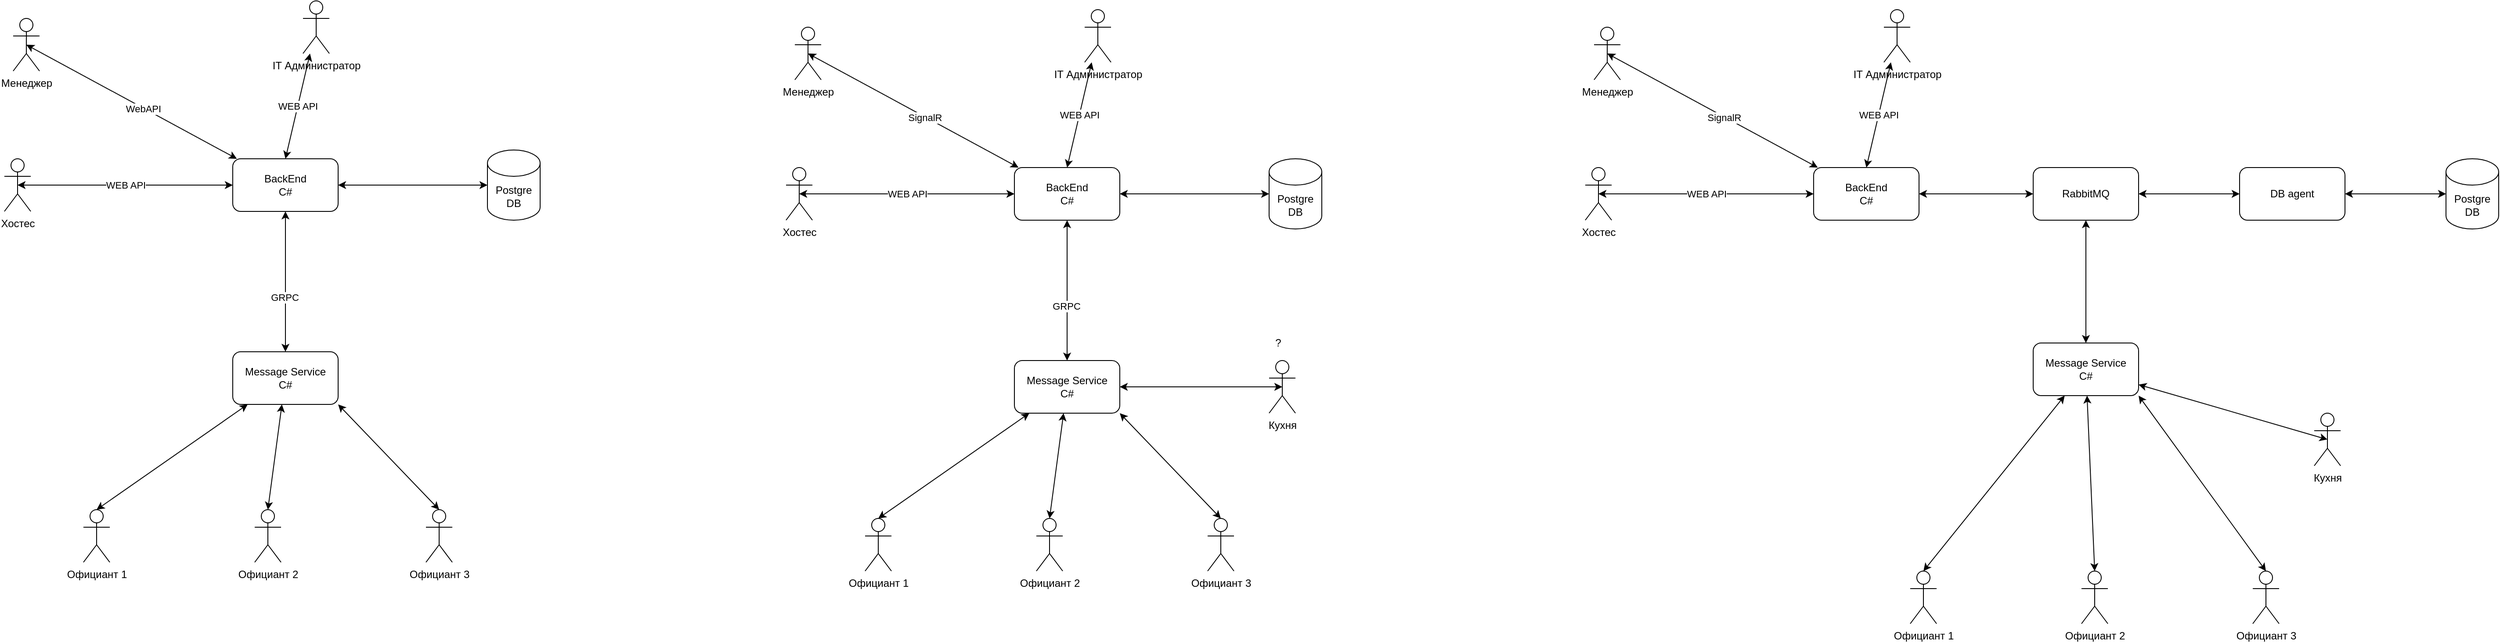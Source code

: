 <mxfile version="19.0.3" type="device" pages="7"><diagram id="mcFnFnt6-CX5JOKcaKDj" name="Общая схема"><mxGraphModel dx="1422" dy="1684" grid="1" gridSize="10" guides="1" tooltips="1" connect="1" arrows="1" fold="1" page="1" pageScale="1" pageWidth="1169" pageHeight="827" math="0" shadow="0"><root><mxCell id="0"/><mxCell id="1" parent="0"/><mxCell id="JEhIpFfMkXhY0gRf1z28-2" value="Postgre DB" style="shape=cylinder3;whiteSpace=wrap;html=1;boundedLbl=1;backgroundOutline=1;size=15;" parent="1" vertex="1"><mxGeometry x="710" y="110" width="60" height="80" as="geometry"/></mxCell><mxCell id="JEhIpFfMkXhY0gRf1z28-4" style="edgeStyle=orthogonalEdgeStyle;rounded=0;orthogonalLoop=1;jettySize=auto;html=1;entryX=0;entryY=0.5;entryDx=0;entryDy=0;entryPerimeter=0;startArrow=classic;startFill=1;" parent="1" source="JEhIpFfMkXhY0gRf1z28-3" target="JEhIpFfMkXhY0gRf1z28-2" edge="1"><mxGeometry relative="1" as="geometry"/></mxCell><mxCell id="dv_IkQ5ydcWCkFoCcAEv-5" style="edgeStyle=orthogonalEdgeStyle;rounded=0;orthogonalLoop=1;jettySize=auto;html=1;entryX=0.5;entryY=0;entryDx=0;entryDy=0;startArrow=classic;startFill=1;" parent="1" source="JEhIpFfMkXhY0gRf1z28-3" target="dv_IkQ5ydcWCkFoCcAEv-1" edge="1"><mxGeometry relative="1" as="geometry"/></mxCell><mxCell id="dv_IkQ5ydcWCkFoCcAEv-6" value="GRPC" style="edgeLabel;html=1;align=center;verticalAlign=middle;resizable=0;points=[];" parent="dv_IkQ5ydcWCkFoCcAEv-5" vertex="1" connectable="0"><mxGeometry x="0.225" y="-1" relative="1" as="geometry"><mxPoint as="offset"/></mxGeometry></mxCell><mxCell id="JEhIpFfMkXhY0gRf1z28-3" value="BackEnd&lt;br&gt;C#" style="rounded=1;whiteSpace=wrap;html=1;" parent="1" vertex="1"><mxGeometry x="420" y="120" width="120" height="60" as="geometry"/></mxCell><mxCell id="dv_IkQ5ydcWCkFoCcAEv-10" value="WEB API" style="edgeStyle=none;rounded=0;orthogonalLoop=1;jettySize=auto;html=1;exitX=0.5;exitY=0.5;exitDx=0;exitDy=0;exitPerimeter=0;entryX=0;entryY=0.5;entryDx=0;entryDy=0;startArrow=classic;startFill=1;" parent="1" source="JEhIpFfMkXhY0gRf1z28-5" target="JEhIpFfMkXhY0gRf1z28-3" edge="1"><mxGeometry relative="1" as="geometry"/></mxCell><mxCell id="JEhIpFfMkXhY0gRf1z28-5" value="Хостес" style="shape=umlActor;verticalLabelPosition=bottom;verticalAlign=top;html=1;outlineConnect=0;" parent="1" vertex="1"><mxGeometry x="160" y="120" width="30" height="60" as="geometry"/></mxCell><mxCell id="JEhIpFfMkXhY0gRf1z28-6" value="Официант 3" style="shape=umlActor;verticalLabelPosition=bottom;verticalAlign=top;html=1;outlineConnect=0;" parent="1" vertex="1"><mxGeometry x="640" y="520" width="30" height="60" as="geometry"/></mxCell><mxCell id="JEhIpFfMkXhY0gRf1z28-7" value="Официант 2" style="shape=umlActor;verticalLabelPosition=bottom;verticalAlign=top;html=1;outlineConnect=0;" parent="1" vertex="1"><mxGeometry x="445" y="520" width="30" height="60" as="geometry"/></mxCell><mxCell id="JEhIpFfMkXhY0gRf1z28-8" value="Официант 1" style="shape=umlActor;verticalLabelPosition=bottom;verticalAlign=top;html=1;outlineConnect=0;" parent="1" vertex="1"><mxGeometry x="250" y="520" width="30" height="60" as="geometry"/></mxCell><mxCell id="dv_IkQ5ydcWCkFoCcAEv-12" value="WEB API" style="edgeStyle=none;rounded=0;orthogonalLoop=1;jettySize=auto;html=1;entryX=0.5;entryY=0;entryDx=0;entryDy=0;startArrow=classic;startFill=1;" parent="1" source="JEhIpFfMkXhY0gRf1z28-9" target="JEhIpFfMkXhY0gRf1z28-3" edge="1"><mxGeometry relative="1" as="geometry"/></mxCell><mxCell id="JEhIpFfMkXhY0gRf1z28-9" value="IT Администратор" style="shape=umlActor;verticalLabelPosition=bottom;verticalAlign=top;html=1;outlineConnect=0;" parent="1" vertex="1"><mxGeometry x="500" y="-60" width="30" height="60" as="geometry"/></mxCell><mxCell id="dv_IkQ5ydcWCkFoCcAEv-7" style="rounded=0;orthogonalLoop=1;jettySize=auto;html=1;entryX=0.5;entryY=0;entryDx=0;entryDy=0;entryPerimeter=0;startArrow=classic;startFill=1;" parent="1" source="dv_IkQ5ydcWCkFoCcAEv-1" target="JEhIpFfMkXhY0gRf1z28-8" edge="1"><mxGeometry relative="1" as="geometry"/></mxCell><mxCell id="dv_IkQ5ydcWCkFoCcAEv-8" style="rounded=0;orthogonalLoop=1;jettySize=auto;html=1;entryX=0.5;entryY=0;entryDx=0;entryDy=0;entryPerimeter=0;startArrow=classic;startFill=1;" parent="1" source="dv_IkQ5ydcWCkFoCcAEv-1" target="JEhIpFfMkXhY0gRf1z28-7" edge="1"><mxGeometry relative="1" as="geometry"/></mxCell><mxCell id="dv_IkQ5ydcWCkFoCcAEv-9" style="edgeStyle=none;rounded=0;orthogonalLoop=1;jettySize=auto;html=1;exitX=1;exitY=1;exitDx=0;exitDy=0;entryX=0.5;entryY=0;entryDx=0;entryDy=0;entryPerimeter=0;startArrow=classic;startFill=1;" parent="1" source="dv_IkQ5ydcWCkFoCcAEv-1" target="JEhIpFfMkXhY0gRf1z28-6" edge="1"><mxGeometry relative="1" as="geometry"/></mxCell><mxCell id="dv_IkQ5ydcWCkFoCcAEv-1" value="Message Service&lt;br&gt;C#" style="rounded=1;whiteSpace=wrap;html=1;" parent="1" vertex="1"><mxGeometry x="420" y="340" width="120" height="60" as="geometry"/></mxCell><mxCell id="dv_IkQ5ydcWCkFoCcAEv-11" style="edgeStyle=none;rounded=0;orthogonalLoop=1;jettySize=auto;html=1;exitX=0.5;exitY=0.5;exitDx=0;exitDy=0;exitPerimeter=0;startArrow=classic;startFill=1;" parent="1" source="dv_IkQ5ydcWCkFoCcAEv-3" target="JEhIpFfMkXhY0gRf1z28-3" edge="1"><mxGeometry relative="1" as="geometry"/></mxCell><mxCell id="dv_IkQ5ydcWCkFoCcAEv-13" value="WebAPI" style="edgeLabel;html=1;align=center;verticalAlign=middle;resizable=0;points=[];" parent="dv_IkQ5ydcWCkFoCcAEv-11" vertex="1" connectable="0"><mxGeometry x="0.113" y="-1" relative="1" as="geometry"><mxPoint as="offset"/></mxGeometry></mxCell><mxCell id="dv_IkQ5ydcWCkFoCcAEv-3" value="Менеджер" style="shape=umlActor;verticalLabelPosition=bottom;verticalAlign=top;html=1;outlineConnect=0;" parent="1" vertex="1"><mxGeometry x="170" y="-40" width="30" height="60" as="geometry"/></mxCell><mxCell id="KddxANDoOGA26PakiHQn-1" value="Postgre DB" style="shape=cylinder3;whiteSpace=wrap;html=1;boundedLbl=1;backgroundOutline=1;size=15;" parent="1" vertex="1"><mxGeometry x="1600" y="120" width="60" height="80" as="geometry"/></mxCell><mxCell id="KddxANDoOGA26PakiHQn-2" style="edgeStyle=orthogonalEdgeStyle;rounded=0;orthogonalLoop=1;jettySize=auto;html=1;entryX=0;entryY=0.5;entryDx=0;entryDy=0;entryPerimeter=0;startArrow=classic;startFill=1;" parent="1" source="KddxANDoOGA26PakiHQn-5" target="KddxANDoOGA26PakiHQn-1" edge="1"><mxGeometry relative="1" as="geometry"/></mxCell><mxCell id="KddxANDoOGA26PakiHQn-3" style="edgeStyle=orthogonalEdgeStyle;rounded=0;orthogonalLoop=1;jettySize=auto;html=1;entryX=0.5;entryY=0;entryDx=0;entryDy=0;startArrow=classic;startFill=1;" parent="1" source="KddxANDoOGA26PakiHQn-5" target="KddxANDoOGA26PakiHQn-18" edge="1"><mxGeometry relative="1" as="geometry"/></mxCell><mxCell id="KddxANDoOGA26PakiHQn-4" value="GRPC" style="edgeLabel;html=1;align=center;verticalAlign=middle;resizable=0;points=[];" parent="KddxANDoOGA26PakiHQn-3" vertex="1" connectable="0"><mxGeometry x="0.225" y="-1" relative="1" as="geometry"><mxPoint as="offset"/></mxGeometry></mxCell><mxCell id="KddxANDoOGA26PakiHQn-5" value="BackEnd&lt;br&gt;C#" style="rounded=1;whiteSpace=wrap;html=1;" parent="1" vertex="1"><mxGeometry x="1310" y="130" width="120" height="60" as="geometry"/></mxCell><mxCell id="KddxANDoOGA26PakiHQn-6" value="WEB API" style="edgeStyle=none;rounded=0;orthogonalLoop=1;jettySize=auto;html=1;exitX=0.5;exitY=0.5;exitDx=0;exitDy=0;exitPerimeter=0;entryX=0;entryY=0.5;entryDx=0;entryDy=0;startArrow=classic;startFill=1;" parent="1" source="KddxANDoOGA26PakiHQn-7" target="KddxANDoOGA26PakiHQn-5" edge="1"><mxGeometry relative="1" as="geometry"/></mxCell><mxCell id="KddxANDoOGA26PakiHQn-7" value="Хостес" style="shape=umlActor;verticalLabelPosition=bottom;verticalAlign=top;html=1;outlineConnect=0;" parent="1" vertex="1"><mxGeometry x="1050" y="130" width="30" height="60" as="geometry"/></mxCell><mxCell id="KddxANDoOGA26PakiHQn-8" value="Официант 3" style="shape=umlActor;verticalLabelPosition=bottom;verticalAlign=top;html=1;outlineConnect=0;" parent="1" vertex="1"><mxGeometry x="1530" y="530" width="30" height="60" as="geometry"/></mxCell><mxCell id="KddxANDoOGA26PakiHQn-9" value="Официант 2" style="shape=umlActor;verticalLabelPosition=bottom;verticalAlign=top;html=1;outlineConnect=0;" parent="1" vertex="1"><mxGeometry x="1335" y="530" width="30" height="60" as="geometry"/></mxCell><mxCell id="KddxANDoOGA26PakiHQn-10" value="Официант 1" style="shape=umlActor;verticalLabelPosition=bottom;verticalAlign=top;html=1;outlineConnect=0;" parent="1" vertex="1"><mxGeometry x="1140" y="530" width="30" height="60" as="geometry"/></mxCell><mxCell id="KddxANDoOGA26PakiHQn-11" value="WEB API" style="edgeStyle=none;rounded=0;orthogonalLoop=1;jettySize=auto;html=1;entryX=0.5;entryY=0;entryDx=0;entryDy=0;startArrow=classic;startFill=1;" parent="1" source="KddxANDoOGA26PakiHQn-12" target="KddxANDoOGA26PakiHQn-5" edge="1"><mxGeometry relative="1" as="geometry"/></mxCell><mxCell id="KddxANDoOGA26PakiHQn-12" value="IT Администратор" style="shape=umlActor;verticalLabelPosition=bottom;verticalAlign=top;html=1;outlineConnect=0;" parent="1" vertex="1"><mxGeometry x="1390" y="-50" width="30" height="60" as="geometry"/></mxCell><mxCell id="KddxANDoOGA26PakiHQn-13" value="Кухня" style="shape=umlActor;verticalLabelPosition=bottom;verticalAlign=top;html=1;outlineConnect=0;" parent="1" vertex="1"><mxGeometry x="1600" y="350" width="30" height="60" as="geometry"/></mxCell><mxCell id="KddxANDoOGA26PakiHQn-14" style="rounded=0;orthogonalLoop=1;jettySize=auto;html=1;entryX=0.5;entryY=0;entryDx=0;entryDy=0;entryPerimeter=0;startArrow=classic;startFill=1;" parent="1" source="KddxANDoOGA26PakiHQn-18" target="KddxANDoOGA26PakiHQn-10" edge="1"><mxGeometry relative="1" as="geometry"/></mxCell><mxCell id="KddxANDoOGA26PakiHQn-15" style="rounded=0;orthogonalLoop=1;jettySize=auto;html=1;entryX=0.5;entryY=0;entryDx=0;entryDy=0;entryPerimeter=0;startArrow=classic;startFill=1;" parent="1" source="KddxANDoOGA26PakiHQn-18" target="KddxANDoOGA26PakiHQn-9" edge="1"><mxGeometry relative="1" as="geometry"/></mxCell><mxCell id="KddxANDoOGA26PakiHQn-16" style="edgeStyle=none;rounded=0;orthogonalLoop=1;jettySize=auto;html=1;exitX=1;exitY=1;exitDx=0;exitDy=0;entryX=0.5;entryY=0;entryDx=0;entryDy=0;entryPerimeter=0;startArrow=classic;startFill=1;" parent="1" source="KddxANDoOGA26PakiHQn-18" target="KddxANDoOGA26PakiHQn-8" edge="1"><mxGeometry relative="1" as="geometry"/></mxCell><mxCell id="KddxANDoOGA26PakiHQn-17" style="edgeStyle=none;rounded=0;orthogonalLoop=1;jettySize=auto;html=1;entryX=0.5;entryY=0.5;entryDx=0;entryDy=0;entryPerimeter=0;startArrow=classic;startFill=1;" parent="1" source="KddxANDoOGA26PakiHQn-18" target="KddxANDoOGA26PakiHQn-13" edge="1"><mxGeometry relative="1" as="geometry"/></mxCell><mxCell id="KddxANDoOGA26PakiHQn-18" value="Message Service&lt;br&gt;C#" style="rounded=1;whiteSpace=wrap;html=1;" parent="1" vertex="1"><mxGeometry x="1310" y="350" width="120" height="60" as="geometry"/></mxCell><mxCell id="KddxANDoOGA26PakiHQn-19" style="edgeStyle=none;rounded=0;orthogonalLoop=1;jettySize=auto;html=1;exitX=0.5;exitY=0.5;exitDx=0;exitDy=0;exitPerimeter=0;startArrow=classic;startFill=1;" parent="1" source="KddxANDoOGA26PakiHQn-21" target="KddxANDoOGA26PakiHQn-5" edge="1"><mxGeometry relative="1" as="geometry"/></mxCell><mxCell id="KddxANDoOGA26PakiHQn-20" value="SignalR" style="edgeLabel;html=1;align=center;verticalAlign=middle;resizable=0;points=[];" parent="KddxANDoOGA26PakiHQn-19" vertex="1" connectable="0"><mxGeometry x="0.113" y="-1" relative="1" as="geometry"><mxPoint as="offset"/></mxGeometry></mxCell><mxCell id="KddxANDoOGA26PakiHQn-21" value="Менеджер" style="shape=umlActor;verticalLabelPosition=bottom;verticalAlign=top;html=1;outlineConnect=0;" parent="1" vertex="1"><mxGeometry x="1060" y="-30" width="30" height="60" as="geometry"/></mxCell><mxCell id="KddxANDoOGA26PakiHQn-22" value="?" style="text;html=1;align=center;verticalAlign=middle;resizable=0;points=[];autosize=1;strokeColor=none;fillColor=none;" parent="1" vertex="1"><mxGeometry x="1600" y="320" width="20" height="20" as="geometry"/></mxCell><mxCell id="KddxANDoOGA26PakiHQn-23" value="Postgre DB" style="shape=cylinder3;whiteSpace=wrap;html=1;boundedLbl=1;backgroundOutline=1;size=15;" parent="1" vertex="1"><mxGeometry x="2940" y="120" width="60" height="80" as="geometry"/></mxCell><mxCell id="KddxANDoOGA26PakiHQn-47" style="edgeStyle=orthogonalEdgeStyle;rounded=0;orthogonalLoop=1;jettySize=auto;html=1;entryX=0;entryY=0.5;entryDx=0;entryDy=0;startArrow=classic;startFill=1;" parent="1" source="KddxANDoOGA26PakiHQn-27" target="KddxANDoOGA26PakiHQn-45" edge="1"><mxGeometry relative="1" as="geometry"/></mxCell><mxCell id="KddxANDoOGA26PakiHQn-27" value="BackEnd&lt;br&gt;C#" style="rounded=1;whiteSpace=wrap;html=1;" parent="1" vertex="1"><mxGeometry x="2220" y="130" width="120" height="60" as="geometry"/></mxCell><mxCell id="KddxANDoOGA26PakiHQn-28" value="WEB API" style="edgeStyle=none;rounded=0;orthogonalLoop=1;jettySize=auto;html=1;exitX=0.5;exitY=0.5;exitDx=0;exitDy=0;exitPerimeter=0;entryX=0;entryY=0.5;entryDx=0;entryDy=0;startArrow=classic;startFill=1;" parent="1" source="KddxANDoOGA26PakiHQn-29" target="KddxANDoOGA26PakiHQn-27" edge="1"><mxGeometry relative="1" as="geometry"/></mxCell><mxCell id="KddxANDoOGA26PakiHQn-29" value="Хостес" style="shape=umlActor;verticalLabelPosition=bottom;verticalAlign=top;html=1;outlineConnect=0;" parent="1" vertex="1"><mxGeometry x="1960" y="130" width="30" height="60" as="geometry"/></mxCell><mxCell id="KddxANDoOGA26PakiHQn-30" value="Официант 3" style="shape=umlActor;verticalLabelPosition=bottom;verticalAlign=top;html=1;outlineConnect=0;" parent="1" vertex="1"><mxGeometry x="2720" y="590" width="30" height="60" as="geometry"/></mxCell><mxCell id="KddxANDoOGA26PakiHQn-31" value="Официант 2" style="shape=umlActor;verticalLabelPosition=bottom;verticalAlign=top;html=1;outlineConnect=0;" parent="1" vertex="1"><mxGeometry x="2525" y="590" width="30" height="60" as="geometry"/></mxCell><mxCell id="KddxANDoOGA26PakiHQn-32" value="Официант 1" style="shape=umlActor;verticalLabelPosition=bottom;verticalAlign=top;html=1;outlineConnect=0;" parent="1" vertex="1"><mxGeometry x="2330" y="590" width="30" height="60" as="geometry"/></mxCell><mxCell id="KddxANDoOGA26PakiHQn-33" value="WEB API" style="edgeStyle=none;rounded=0;orthogonalLoop=1;jettySize=auto;html=1;entryX=0.5;entryY=0;entryDx=0;entryDy=0;startArrow=classic;startFill=1;" parent="1" source="KddxANDoOGA26PakiHQn-34" target="KddxANDoOGA26PakiHQn-27" edge="1"><mxGeometry relative="1" as="geometry"/></mxCell><mxCell id="KddxANDoOGA26PakiHQn-34" value="IT Администратор" style="shape=umlActor;verticalLabelPosition=bottom;verticalAlign=top;html=1;outlineConnect=0;" parent="1" vertex="1"><mxGeometry x="2300" y="-50" width="30" height="60" as="geometry"/></mxCell><mxCell id="KddxANDoOGA26PakiHQn-35" value="Кухня" style="shape=umlActor;verticalLabelPosition=bottom;verticalAlign=top;html=1;outlineConnect=0;" parent="1" vertex="1"><mxGeometry x="2790" y="410" width="30" height="60" as="geometry"/></mxCell><mxCell id="KddxANDoOGA26PakiHQn-36" style="rounded=0;orthogonalLoop=1;jettySize=auto;html=1;entryX=0.5;entryY=0;entryDx=0;entryDy=0;entryPerimeter=0;startArrow=classic;startFill=1;" parent="1" source="KddxANDoOGA26PakiHQn-40" target="KddxANDoOGA26PakiHQn-32" edge="1"><mxGeometry relative="1" as="geometry"/></mxCell><mxCell id="KddxANDoOGA26PakiHQn-37" style="rounded=0;orthogonalLoop=1;jettySize=auto;html=1;entryX=0.5;entryY=0;entryDx=0;entryDy=0;entryPerimeter=0;startArrow=classic;startFill=1;" parent="1" source="KddxANDoOGA26PakiHQn-40" target="KddxANDoOGA26PakiHQn-31" edge="1"><mxGeometry relative="1" as="geometry"/></mxCell><mxCell id="KddxANDoOGA26PakiHQn-38" style="edgeStyle=none;rounded=0;orthogonalLoop=1;jettySize=auto;html=1;exitX=1;exitY=1;exitDx=0;exitDy=0;entryX=0.5;entryY=0;entryDx=0;entryDy=0;entryPerimeter=0;startArrow=classic;startFill=1;" parent="1" source="KddxANDoOGA26PakiHQn-40" target="KddxANDoOGA26PakiHQn-30" edge="1"><mxGeometry relative="1" as="geometry"/></mxCell><mxCell id="KddxANDoOGA26PakiHQn-39" style="edgeStyle=none;rounded=0;orthogonalLoop=1;jettySize=auto;html=1;entryX=0.5;entryY=0.5;entryDx=0;entryDy=0;entryPerimeter=0;startArrow=classic;startFill=1;" parent="1" source="KddxANDoOGA26PakiHQn-40" target="KddxANDoOGA26PakiHQn-35" edge="1"><mxGeometry relative="1" as="geometry"/></mxCell><mxCell id="KddxANDoOGA26PakiHQn-40" value="Message Service&lt;br&gt;C#" style="rounded=1;whiteSpace=wrap;html=1;" parent="1" vertex="1"><mxGeometry x="2470" y="330" width="120" height="60" as="geometry"/></mxCell><mxCell id="KddxANDoOGA26PakiHQn-41" style="edgeStyle=none;rounded=0;orthogonalLoop=1;jettySize=auto;html=1;exitX=0.5;exitY=0.5;exitDx=0;exitDy=0;exitPerimeter=0;startArrow=classic;startFill=1;" parent="1" source="KddxANDoOGA26PakiHQn-43" target="KddxANDoOGA26PakiHQn-27" edge="1"><mxGeometry relative="1" as="geometry"/></mxCell><mxCell id="KddxANDoOGA26PakiHQn-42" value="SignalR" style="edgeLabel;html=1;align=center;verticalAlign=middle;resizable=0;points=[];" parent="KddxANDoOGA26PakiHQn-41" vertex="1" connectable="0"><mxGeometry x="0.113" y="-1" relative="1" as="geometry"><mxPoint as="offset"/></mxGeometry></mxCell><mxCell id="KddxANDoOGA26PakiHQn-43" value="Менеджер" style="shape=umlActor;verticalLabelPosition=bottom;verticalAlign=top;html=1;outlineConnect=0;" parent="1" vertex="1"><mxGeometry x="1970" y="-30" width="30" height="60" as="geometry"/></mxCell><mxCell id="KddxANDoOGA26PakiHQn-48" style="edgeStyle=orthogonalEdgeStyle;rounded=0;orthogonalLoop=1;jettySize=auto;html=1;exitX=1;exitY=0.5;exitDx=0;exitDy=0;entryX=0;entryY=0.5;entryDx=0;entryDy=0;startArrow=classic;startFill=1;" parent="1" source="KddxANDoOGA26PakiHQn-45" target="KddxANDoOGA26PakiHQn-46" edge="1"><mxGeometry relative="1" as="geometry"/></mxCell><mxCell id="KddxANDoOGA26PakiHQn-50" style="edgeStyle=orthogonalEdgeStyle;rounded=0;orthogonalLoop=1;jettySize=auto;html=1;exitX=0.5;exitY=1;exitDx=0;exitDy=0;entryX=0.5;entryY=0;entryDx=0;entryDy=0;startArrow=classic;startFill=1;" parent="1" source="KddxANDoOGA26PakiHQn-45" target="KddxANDoOGA26PakiHQn-40" edge="1"><mxGeometry relative="1" as="geometry"/></mxCell><mxCell id="KddxANDoOGA26PakiHQn-45" value="RabbitMQ" style="rounded=1;whiteSpace=wrap;html=1;" parent="1" vertex="1"><mxGeometry x="2470" y="130" width="120" height="60" as="geometry"/></mxCell><mxCell id="KddxANDoOGA26PakiHQn-49" style="edgeStyle=orthogonalEdgeStyle;rounded=0;orthogonalLoop=1;jettySize=auto;html=1;entryX=0;entryY=0.5;entryDx=0;entryDy=0;entryPerimeter=0;startArrow=classic;startFill=1;" parent="1" source="KddxANDoOGA26PakiHQn-46" target="KddxANDoOGA26PakiHQn-23" edge="1"><mxGeometry relative="1" as="geometry"/></mxCell><mxCell id="KddxANDoOGA26PakiHQn-46" value="DB agent" style="rounded=1;whiteSpace=wrap;html=1;" parent="1" vertex="1"><mxGeometry x="2705" y="130" width="120" height="60" as="geometry"/></mxCell></root></mxGraphModel></diagram><diagram id="Dzj7uVc5qFpeqlVHkDn6" name="Структура бека"><mxGraphModel dx="1422" dy="905" grid="1" gridSize="10" guides="1" tooltips="1" connect="1" arrows="1" fold="1" page="1" pageScale="1" pageWidth="1169" pageHeight="827" math="0" shadow="0"><root><mxCell id="0"/><mxCell id="1" parent="0"/></root></mxGraphModel></diagram><diagram id="8GCOCF22aJDI9NWQhBzC" name="Структура объектов"><mxGraphModel dx="2591" dy="1732" grid="1" gridSize="10" guides="1" tooltips="1" connect="1" arrows="1" fold="1" page="1" pageScale="1" pageWidth="1169" pageHeight="827" math="0" shadow="0"><root><mxCell id="0"/><mxCell id="1" parent="0"/><mxCell id="TLpn8kNishrMh1DSBGQY-1" value="Reservation" style="swimlane;fontStyle=0;childLayout=stackLayout;horizontal=1;startSize=30;horizontalStack=0;resizeParent=1;resizeParentMax=0;resizeLast=0;collapsible=1;marginBottom=0;" parent="1" vertex="1"><mxGeometry x="-410" y="-100" width="140" height="240" as="geometry"/></mxCell><mxCell id="TLpn8kNishrMh1DSBGQY-2" value="ReservationID" style="text;strokeColor=none;fillColor=none;align=left;verticalAlign=middle;spacingLeft=4;spacingRight=4;overflow=hidden;points=[[0,0.5],[1,0.5]];portConstraint=eastwest;rotatable=0;" parent="TLpn8kNishrMh1DSBGQY-1" vertex="1"><mxGeometry y="30" width="140" height="30" as="geometry"/></mxCell><mxCell id="UWTi52urw-PU3YSOofbL-50" value="OriginType" style="text;strokeColor=none;fillColor=none;align=left;verticalAlign=middle;spacingLeft=4;spacingRight=4;overflow=hidden;points=[[0,0.5],[1,0.5]];portConstraint=eastwest;rotatable=0;" parent="TLpn8kNishrMh1DSBGQY-1" vertex="1"><mxGeometry y="60" width="140" height="30" as="geometry"/></mxCell><mxCell id="TLpn8kNishrMh1DSBGQY-3" value="TableIDs" style="text;strokeColor=none;fillColor=none;align=left;verticalAlign=middle;spacingLeft=4;spacingRight=4;overflow=hidden;points=[[0,0.5],[1,0.5]];portConstraint=eastwest;rotatable=0;" parent="TLpn8kNishrMh1DSBGQY-1" vertex="1"><mxGeometry y="90" width="140" height="30" as="geometry"/></mxCell><mxCell id="TLpn8kNishrMh1DSBGQY-4" value="Duration" style="text;strokeColor=none;fillColor=none;align=left;verticalAlign=middle;spacingLeft=4;spacingRight=4;overflow=hidden;points=[[0,0.5],[1,0.5]];portConstraint=eastwest;rotatable=0;" parent="TLpn8kNishrMh1DSBGQY-1" vertex="1"><mxGeometry y="120" width="140" height="30" as="geometry"/></mxCell><mxCell id="TLpn8kNishrMh1DSBGQY-21" value="DateTime" style="text;strokeColor=none;fillColor=none;align=left;verticalAlign=middle;spacingLeft=4;spacingRight=4;overflow=hidden;points=[[0,0.5],[1,0.5]];portConstraint=eastwest;rotatable=0;" parent="TLpn8kNishrMh1DSBGQY-1" vertex="1"><mxGeometry y="150" width="140" height="30" as="geometry"/></mxCell><mxCell id="UWTi52urw-PU3YSOofbL-12" value="PersonQuantity" style="text;strokeColor=none;fillColor=none;align=left;verticalAlign=middle;spacingLeft=4;spacingRight=4;overflow=hidden;points=[[0,0.5],[1,0.5]];portConstraint=eastwest;rotatable=0;" parent="TLpn8kNishrMh1DSBGQY-1" vertex="1"><mxGeometry y="180" width="140" height="30" as="geometry"/></mxCell><mxCell id="UWTi52urw-PU3YSOofbL-37" value="ReservationStatus" style="text;strokeColor=none;fillColor=none;align=left;verticalAlign=middle;spacingLeft=4;spacingRight=4;overflow=hidden;points=[[0,0.5],[1,0.5]];portConstraint=eastwest;rotatable=0;" parent="TLpn8kNishrMh1DSBGQY-1" vertex="1"><mxGeometry y="210" width="140" height="30" as="geometry"/></mxCell><mxCell id="TLpn8kNishrMh1DSBGQY-5" value="Table" style="swimlane;fontStyle=0;childLayout=stackLayout;horizontal=1;startSize=30;horizontalStack=0;resizeParent=1;resizeParentMax=0;resizeLast=0;collapsible=1;marginBottom=0;" parent="1" vertex="1"><mxGeometry x="160" y="-360" width="140" height="180" as="geometry"/></mxCell><mxCell id="TLpn8kNishrMh1DSBGQY-6" value="TableID" style="text;strokeColor=none;fillColor=none;align=left;verticalAlign=middle;spacingLeft=4;spacingRight=4;overflow=hidden;points=[[0,0.5],[1,0.5]];portConstraint=eastwest;rotatable=0;" parent="TLpn8kNishrMh1DSBGQY-5" vertex="1"><mxGeometry y="30" width="140" height="30" as="geometry"/></mxCell><mxCell id="TLpn8kNishrMh1DSBGQY-7" value="TableNumber" style="text;strokeColor=none;fillColor=none;align=left;verticalAlign=middle;spacingLeft=4;spacingRight=4;overflow=hidden;points=[[0,0.5],[1,0.5]];portConstraint=eastwest;rotatable=0;" parent="TLpn8kNishrMh1DSBGQY-5" vertex="1"><mxGeometry y="60" width="140" height="30" as="geometry"/></mxCell><mxCell id="TLpn8kNishrMh1DSBGQY-8" value="TableStatus" style="text;strokeColor=none;fillColor=none;align=left;verticalAlign=middle;spacingLeft=4;spacingRight=4;overflow=hidden;points=[[0,0.5],[1,0.5]];portConstraint=eastwest;rotatable=0;" parent="TLpn8kNishrMh1DSBGQY-5" vertex="1"><mxGeometry y="90" width="140" height="30" as="geometry"/></mxCell><mxCell id="UWTi52urw-PU3YSOofbL-11" value="MaxCapasity" style="text;strokeColor=none;fillColor=none;align=left;verticalAlign=middle;spacingLeft=4;spacingRight=4;overflow=hidden;points=[[0,0.5],[1,0.5]];portConstraint=eastwest;rotatable=0;" parent="TLpn8kNishrMh1DSBGQY-5" vertex="1"><mxGeometry y="120" width="140" height="30" as="geometry"/></mxCell><mxCell id="UWTi52urw-PU3YSOofbL-1" value="Comment" style="text;strokeColor=none;fillColor=none;align=left;verticalAlign=middle;spacingLeft=4;spacingRight=4;overflow=hidden;points=[[0,0.5],[1,0.5]];portConstraint=eastwest;rotatable=0;" parent="TLpn8kNishrMh1DSBGQY-5" vertex="1"><mxGeometry y="150" width="140" height="30" as="geometry"/></mxCell><mxCell id="TLpn8kNishrMh1DSBGQY-24" value="WorkSchedule" style="swimlane;fontStyle=0;childLayout=stackLayout;horizontal=1;startSize=30;horizontalStack=0;resizeParent=1;resizeParentMax=0;resizeLast=0;collapsible=1;marginBottom=0;" parent="1" vertex="1"><mxGeometry x="660" y="-110" width="140" height="150" as="geometry"/></mxCell><mxCell id="TLpn8kNishrMh1DSBGQY-25" value="ID" style="text;strokeColor=none;fillColor=none;align=left;verticalAlign=middle;spacingLeft=4;spacingRight=4;overflow=hidden;points=[[0,0.5],[1,0.5]];portConstraint=eastwest;rotatable=0;" parent="TLpn8kNishrMh1DSBGQY-24" vertex="1"><mxGeometry y="30" width="140" height="30" as="geometry"/></mxCell><mxCell id="TLpn8kNishrMh1DSBGQY-26" value="UserID" style="text;strokeColor=none;fillColor=none;align=left;verticalAlign=middle;spacingLeft=4;spacingRight=4;overflow=hidden;points=[[0,0.5],[1,0.5]];portConstraint=eastwest;rotatable=0;" parent="TLpn8kNishrMh1DSBGQY-24" vertex="1"><mxGeometry y="60" width="140" height="30" as="geometry"/></mxCell><mxCell id="TLpn8kNishrMh1DSBGQY-27" value="Date" style="text;strokeColor=none;fillColor=none;align=left;verticalAlign=middle;spacingLeft=4;spacingRight=4;overflow=hidden;points=[[0,0.5],[1,0.5]];portConstraint=eastwest;rotatable=0;" parent="TLpn8kNishrMh1DSBGQY-24" vertex="1"><mxGeometry y="90" width="140" height="30" as="geometry"/></mxCell><mxCell id="UWTi52urw-PU3YSOofbL-25" value="UserStatus" style="text;strokeColor=none;fillColor=none;align=left;verticalAlign=middle;spacingLeft=4;spacingRight=4;overflow=hidden;points=[[0,0.5],[1,0.5]];portConstraint=eastwest;rotatable=0;" parent="TLpn8kNishrMh1DSBGQY-24" vertex="1"><mxGeometry y="120" width="140" height="30" as="geometry"/></mxCell><mxCell id="TLpn8kNishrMh1DSBGQY-29" value="UserStatus" style="swimlane;fontStyle=0;childLayout=stackLayout;horizontal=1;startSize=30;horizontalStack=0;resizeParent=1;resizeParentMax=0;resizeLast=0;collapsible=1;marginBottom=0;" parent="1" vertex="1"><mxGeometry x="840" y="10" width="140" height="150" as="geometry"/></mxCell><mxCell id="TLpn8kNishrMh1DSBGQY-30" value="WorkDay" style="text;strokeColor=none;fillColor=none;align=left;verticalAlign=middle;spacingLeft=4;spacingRight=4;overflow=hidden;points=[[0,0.5],[1,0.5]];portConstraint=eastwest;rotatable=0;" parent="TLpn8kNishrMh1DSBGQY-29" vertex="1"><mxGeometry y="30" width="140" height="30" as="geometry"/></mxCell><mxCell id="TLpn8kNishrMh1DSBGQY-31" value="DayOfRest" style="text;strokeColor=none;fillColor=none;align=left;verticalAlign=middle;spacingLeft=4;spacingRight=4;overflow=hidden;points=[[0,0.5],[1,0.5]];portConstraint=eastwest;rotatable=0;" parent="TLpn8kNishrMh1DSBGQY-29" vertex="1"><mxGeometry y="60" width="140" height="30" as="geometry"/></mxCell><mxCell id="TLpn8kNishrMh1DSBGQY-47" value="Vacation" style="text;strokeColor=none;fillColor=none;align=left;verticalAlign=middle;spacingLeft=4;spacingRight=4;overflow=hidden;points=[[0,0.5],[1,0.5]];portConstraint=eastwest;rotatable=0;" parent="TLpn8kNishrMh1DSBGQY-29" vertex="1"><mxGeometry y="90" width="140" height="30" as="geometry"/></mxCell><mxCell id="dZt5nBA9nmIsbTEOlnQe-1" value="SickLeave" style="text;strokeColor=none;fillColor=none;align=left;verticalAlign=middle;spacingLeft=4;spacingRight=4;overflow=hidden;points=[[0,0.5],[1,0.5]];portConstraint=eastwest;rotatable=0;" parent="TLpn8kNishrMh1DSBGQY-29" vertex="1"><mxGeometry y="120" width="140" height="30" as="geometry"/></mxCell><mxCell id="TLpn8kNishrMh1DSBGQY-38" value="Qeue" style="swimlane;fontStyle=0;childLayout=stackLayout;horizontal=1;startSize=30;horizontalStack=0;resizeParent=1;resizeParentMax=0;resizeLast=0;collapsible=1;marginBottom=0;" parent="1" vertex="1"><mxGeometry x="230" y="-54" width="140" height="210" as="geometry"/></mxCell><mxCell id="UWTi52urw-PU3YSOofbL-9" value="QeueID" style="text;strokeColor=none;fillColor=none;align=left;verticalAlign=middle;spacingLeft=4;spacingRight=4;overflow=hidden;points=[[0,0.5],[1,0.5]];portConstraint=eastwest;rotatable=0;" parent="TLpn8kNishrMh1DSBGQY-38" vertex="1"><mxGeometry y="30" width="140" height="30" as="geometry"/></mxCell><mxCell id="UWTi52urw-PU3YSOofbL-10" value="WorkShiftID" style="text;strokeColor=none;fillColor=none;align=left;verticalAlign=middle;spacingLeft=4;spacingRight=4;overflow=hidden;points=[[0,0.5],[1,0.5]];portConstraint=eastwest;rotatable=0;" parent="TLpn8kNishrMh1DSBGQY-38" vertex="1"><mxGeometry y="60" width="140" height="30" as="geometry"/></mxCell><mxCell id="TLpn8kNishrMh1DSBGQY-39" value="UserID" style="text;strokeColor=none;fillColor=none;align=left;verticalAlign=middle;spacingLeft=4;spacingRight=4;overflow=hidden;points=[[0,0.5],[1,0.5]];portConstraint=eastwest;rotatable=0;" parent="TLpn8kNishrMh1DSBGQY-38" vertex="1"><mxGeometry y="90" width="140" height="30" as="geometry"/></mxCell><mxCell id="UWTi52urw-PU3YSOofbL-26" value="QeueStatus" style="text;strokeColor=none;fillColor=none;align=left;verticalAlign=middle;spacingLeft=4;spacingRight=4;overflow=hidden;points=[[0,0.5],[1,0.5]];portConstraint=eastwest;rotatable=0;" parent="TLpn8kNishrMh1DSBGQY-38" vertex="1"><mxGeometry y="120" width="140" height="30" as="geometry"/></mxCell><mxCell id="TLpn8kNishrMh1DSBGQY-41" value="OrderSequence" style="text;strokeColor=none;fillColor=none;align=left;verticalAlign=middle;spacingLeft=4;spacingRight=4;overflow=hidden;points=[[0,0.5],[1,0.5]];portConstraint=eastwest;rotatable=0;" parent="TLpn8kNishrMh1DSBGQY-38" vertex="1"><mxGeometry y="150" width="140" height="30" as="geometry"/></mxCell><mxCell id="TLpn8kNishrMh1DSBGQY-46" value="PriorityOrderSequence" style="text;strokeColor=none;fillColor=none;align=left;verticalAlign=middle;spacingLeft=4;spacingRight=4;overflow=hidden;points=[[0,0.5],[1,0.5]];portConstraint=eastwest;rotatable=0;" parent="TLpn8kNishrMh1DSBGQY-38" vertex="1"><mxGeometry y="180" width="140" height="30" as="geometry"/></mxCell><mxCell id="TLpn8kNishrMh1DSBGQY-42" value="WorkShift" style="swimlane;fontStyle=0;childLayout=stackLayout;horizontal=1;startSize=30;horizontalStack=0;resizeParent=1;resizeParentMax=0;resizeLast=0;collapsible=1;marginBottom=0;" parent="1" vertex="1"><mxGeometry x="-410" y="-400" width="140" height="210" as="geometry"/></mxCell><mxCell id="UWTi52urw-PU3YSOofbL-6" value="WorkShiftID" style="text;strokeColor=none;fillColor=none;align=left;verticalAlign=middle;spacingLeft=4;spacingRight=4;overflow=hidden;points=[[0,0.5],[1,0.5]];portConstraint=eastwest;rotatable=0;" parent="TLpn8kNishrMh1DSBGQY-42" vertex="1"><mxGeometry y="30" width="140" height="30" as="geometry"/></mxCell><mxCell id="kF921gmPW_Fway9XQbQh-5" value="WorkShiftUserType" style="text;strokeColor=none;fillColor=none;align=left;verticalAlign=middle;spacingLeft=4;spacingRight=4;overflow=hidden;points=[[0,0.5],[1,0.5]];portConstraint=eastwest;rotatable=0;" parent="TLpn8kNishrMh1DSBGQY-42" vertex="1"><mxGeometry y="60" width="140" height="30" as="geometry"/></mxCell><mxCell id="TLpn8kNishrMh1DSBGQY-43" value="WorkShiftUser" style="text;strokeColor=none;fillColor=none;align=left;verticalAlign=middle;spacingLeft=4;spacingRight=4;overflow=hidden;points=[[0,0.5],[1,0.5]];portConstraint=eastwest;rotatable=0;" parent="TLpn8kNishrMh1DSBGQY-42" vertex="1"><mxGeometry y="90" width="140" height="30" as="geometry"/></mxCell><mxCell id="TLpn8kNishrMh1DSBGQY-44" value="WorkShiftStatus" style="text;strokeColor=none;fillColor=none;align=left;verticalAlign=middle;spacingLeft=4;spacingRight=4;overflow=hidden;points=[[0,0.5],[1,0.5]];portConstraint=eastwest;rotatable=0;" parent="TLpn8kNishrMh1DSBGQY-42" vertex="1"><mxGeometry y="120" width="140" height="30" as="geometry"/></mxCell><mxCell id="UWTi52urw-PU3YSOofbL-43" value="StartDateTime" style="text;strokeColor=none;fillColor=none;align=left;verticalAlign=middle;spacingLeft=4;spacingRight=4;overflow=hidden;points=[[0,0.5],[1,0.5]];portConstraint=eastwest;rotatable=0;" parent="TLpn8kNishrMh1DSBGQY-42" vertex="1"><mxGeometry y="150" width="140" height="30" as="geometry"/></mxCell><mxCell id="UWTi52urw-PU3YSOofbL-44" value="EndDateTime" style="text;strokeColor=none;fillColor=none;align=left;verticalAlign=middle;spacingLeft=4;spacingRight=4;overflow=hidden;points=[[0,0.5],[1,0.5]];portConstraint=eastwest;rotatable=0;" parent="TLpn8kNishrMh1DSBGQY-42" vertex="1"><mxGeometry y="180" width="140" height="30" as="geometry"/></mxCell><mxCell id="TLpn8kNishrMh1DSBGQY-48" value="Order" style="swimlane;fontStyle=0;childLayout=stackLayout;horizontal=1;startSize=30;horizontalStack=0;resizeParent=1;resizeParentMax=0;resizeLast=0;collapsible=1;marginBottom=0;" parent="1" vertex="1"><mxGeometry x="-410" y="200" width="140" height="300" as="geometry"/></mxCell><mxCell id="TLpn8kNishrMh1DSBGQY-49" value="OrderID" style="text;strokeColor=none;fillColor=none;align=left;verticalAlign=middle;spacingLeft=4;spacingRight=4;overflow=hidden;points=[[0,0.5],[1,0.5]];portConstraint=eastwest;rotatable=0;" parent="TLpn8kNishrMh1DSBGQY-48" vertex="1"><mxGeometry y="30" width="140" height="30" as="geometry"/></mxCell><mxCell id="UWTi52urw-PU3YSOofbL-27" value="WorkShiftID" style="text;strokeColor=none;fillColor=none;align=left;verticalAlign=middle;spacingLeft=4;spacingRight=4;overflow=hidden;points=[[0,0.5],[1,0.5]];portConstraint=eastwest;rotatable=0;" parent="TLpn8kNishrMh1DSBGQY-48" vertex="1"><mxGeometry y="60" width="140" height="30" as="geometry"/></mxCell><mxCell id="TLpn8kNishrMh1DSBGQY-50" value="UserID" style="text;strokeColor=none;fillColor=none;align=left;verticalAlign=middle;spacingLeft=4;spacingRight=4;overflow=hidden;points=[[0,0.5],[1,0.5]];portConstraint=eastwest;rotatable=0;" parent="TLpn8kNishrMh1DSBGQY-48" vertex="1"><mxGeometry y="90" width="140" height="30" as="geometry"/></mxCell><mxCell id="TLpn8kNishrMh1DSBGQY-51" value="OrderTable" style="text;strokeColor=none;fillColor=none;align=left;verticalAlign=middle;spacingLeft=4;spacingRight=4;overflow=hidden;points=[[0,0.5],[1,0.5]];portConstraint=eastwest;rotatable=0;" parent="TLpn8kNishrMh1DSBGQY-48" vertex="1"><mxGeometry y="120" width="140" height="30" as="geometry"/></mxCell><mxCell id="TLpn8kNishrMh1DSBGQY-52" value="ReservationID" style="text;strokeColor=none;fillColor=none;align=left;verticalAlign=middle;spacingLeft=4;spacingRight=4;overflow=hidden;points=[[0,0.5],[1,0.5]];portConstraint=eastwest;rotatable=0;" parent="TLpn8kNishrMh1DSBGQY-48" vertex="1"><mxGeometry y="150" width="140" height="30" as="geometry"/></mxCell><mxCell id="TLpn8kNishrMh1DSBGQY-54" value="StartDateTime" style="text;strokeColor=none;fillColor=none;align=left;verticalAlign=middle;spacingLeft=4;spacingRight=4;overflow=hidden;points=[[0,0.5],[1,0.5]];portConstraint=eastwest;rotatable=0;" parent="TLpn8kNishrMh1DSBGQY-48" vertex="1"><mxGeometry y="180" width="140" height="30" as="geometry"/></mxCell><mxCell id="UWTi52urw-PU3YSOofbL-49" value="EndDateTime" style="text;strokeColor=none;fillColor=none;align=left;verticalAlign=middle;spacingLeft=4;spacingRight=4;overflow=hidden;points=[[0,0.5],[1,0.5]];portConstraint=eastwest;rotatable=0;" parent="TLpn8kNishrMh1DSBGQY-48" vertex="1"><mxGeometry y="210" width="140" height="30" as="geometry"/></mxCell><mxCell id="UWTi52urw-PU3YSOofbL-13" value="IsPriority" style="text;strokeColor=none;fillColor=none;align=left;verticalAlign=middle;spacingLeft=4;spacingRight=4;overflow=hidden;points=[[0,0.5],[1,0.5]];portConstraint=eastwest;rotatable=0;" parent="TLpn8kNishrMh1DSBGQY-48" vertex="1"><mxGeometry y="240" width="140" height="30" as="geometry"/></mxCell><mxCell id="TLpn8kNishrMh1DSBGQY-53" value="OrderStatus" style="text;strokeColor=none;fillColor=none;align=left;verticalAlign=middle;spacingLeft=4;spacingRight=4;overflow=hidden;points=[[0,0.5],[1,0.5]];portConstraint=eastwest;rotatable=0;" parent="TLpn8kNishrMh1DSBGQY-48" vertex="1"><mxGeometry y="270" width="140" height="30" as="geometry"/></mxCell><mxCell id="UWTi52urw-PU3YSOofbL-2" value="TableStatus" style="swimlane;fontStyle=0;childLayout=stackLayout;horizontal=1;startSize=30;horizontalStack=0;resizeParent=1;resizeParentMax=0;resizeLast=0;collapsible=1;marginBottom=0;" parent="1" vertex="1"><mxGeometry x="320" y="-300" width="140" height="90" as="geometry"/></mxCell><mxCell id="UWTi52urw-PU3YSOofbL-3" value="Ready" style="text;strokeColor=none;fillColor=none;align=left;verticalAlign=middle;spacingLeft=4;spacingRight=4;overflow=hidden;points=[[0,0.5],[1,0.5]];portConstraint=eastwest;rotatable=0;" parent="UWTi52urw-PU3YSOofbL-2" vertex="1"><mxGeometry y="30" width="140" height="30" as="geometry"/></mxCell><mxCell id="UWTi52urw-PU3YSOofbL-4" value="OnRepair" style="text;strokeColor=none;fillColor=none;align=left;verticalAlign=middle;spacingLeft=4;spacingRight=4;overflow=hidden;points=[[0,0.5],[1,0.5]];portConstraint=eastwest;rotatable=0;" parent="UWTi52urw-PU3YSOofbL-2" vertex="1"><mxGeometry y="60" width="140" height="30" as="geometry"/></mxCell><mxCell id="UWTi52urw-PU3YSOofbL-14" value="User" style="swimlane;fontStyle=0;childLayout=stackLayout;horizontal=1;startSize=30;horizontalStack=0;resizeParent=1;resizeParentMax=0;resizeLast=0;collapsible=1;marginBottom=0;" parent="1" vertex="1"><mxGeometry x="660" y="-450" width="140" height="270" as="geometry"/></mxCell><mxCell id="UWTi52urw-PU3YSOofbL-15" value="UserID" style="text;strokeColor=none;fillColor=none;align=left;verticalAlign=middle;spacingLeft=4;spacingRight=4;overflow=hidden;points=[[0,0.5],[1,0.5]];portConstraint=eastwest;rotatable=0;" parent="UWTi52urw-PU3YSOofbL-14" vertex="1"><mxGeometry y="30" width="140" height="30" as="geometry"/></mxCell><mxCell id="UWTi52urw-PU3YSOofbL-20" value="UserType" style="text;strokeColor=none;fillColor=none;align=left;verticalAlign=middle;spacingLeft=4;spacingRight=4;overflow=hidden;points=[[0,0.5],[1,0.5]];portConstraint=eastwest;rotatable=0;" parent="UWTi52urw-PU3YSOofbL-14" vertex="1"><mxGeometry y="60" width="140" height="30" as="geometry"/></mxCell><mxCell id="UWTi52urw-PU3YSOofbL-16" value="UserName" style="text;strokeColor=none;fillColor=none;align=left;verticalAlign=middle;spacingLeft=4;spacingRight=4;overflow=hidden;points=[[0,0.5],[1,0.5]];portConstraint=eastwest;rotatable=0;" parent="UWTi52urw-PU3YSOofbL-14" vertex="1"><mxGeometry y="90" width="140" height="30" as="geometry"/></mxCell><mxCell id="UWTi52urw-PU3YSOofbL-17" value="UserSurname" style="text;strokeColor=none;fillColor=none;align=left;verticalAlign=middle;spacingLeft=4;spacingRight=4;overflow=hidden;points=[[0,0.5],[1,0.5]];portConstraint=eastwest;rotatable=0;" parent="UWTi52urw-PU3YSOofbL-14" vertex="1"><mxGeometry y="120" width="140" height="30" as="geometry"/></mxCell><mxCell id="UWTi52urw-PU3YSOofbL-18" value="TelegramID" style="text;strokeColor=none;fillColor=none;align=left;verticalAlign=middle;spacingLeft=4;spacingRight=4;overflow=hidden;points=[[0,0.5],[1,0.5]];portConstraint=eastwest;rotatable=0;" parent="UWTi52urw-PU3YSOofbL-14" vertex="1"><mxGeometry y="150" width="140" height="30" as="geometry"/></mxCell><mxCell id="UWTi52urw-PU3YSOofbL-19" value="Email" style="text;strokeColor=none;fillColor=none;align=left;verticalAlign=middle;spacingLeft=4;spacingRight=4;overflow=hidden;points=[[0,0.5],[1,0.5]];portConstraint=eastwest;rotatable=0;" parent="UWTi52urw-PU3YSOofbL-14" vertex="1"><mxGeometry y="180" width="140" height="30" as="geometry"/></mxCell><mxCell id="pockle7jX82K7Wia9-Jj-1" value="PhoneNumber" style="text;strokeColor=none;fillColor=none;align=left;verticalAlign=middle;spacingLeft=4;spacingRight=4;overflow=hidden;points=[[0,0.5],[1,0.5]];portConstraint=eastwest;rotatable=0;" parent="UWTi52urw-PU3YSOofbL-14" vertex="1"><mxGeometry y="210" width="140" height="30" as="geometry"/></mxCell><mxCell id="Botru8Xt9KaNQgdl_U5t-1" value="UserStatus" style="text;strokeColor=none;fillColor=none;align=left;verticalAlign=middle;spacingLeft=4;spacingRight=4;overflow=hidden;points=[[0,0.5],[1,0.5]];portConstraint=eastwest;rotatable=0;" parent="UWTi52urw-PU3YSOofbL-14" vertex="1"><mxGeometry y="240" width="140" height="30" as="geometry"/></mxCell><mxCell id="UWTi52urw-PU3YSOofbL-21" value="UserType" style="swimlane;fontStyle=0;childLayout=stackLayout;horizontal=1;startSize=30;horizontalStack=0;resizeParent=1;resizeParentMax=0;resizeLast=0;collapsible=1;marginBottom=0;" parent="1" vertex="1"><mxGeometry x="860" y="-450" width="140" height="150" as="geometry"/></mxCell><mxCell id="UWTi52urw-PU3YSOofbL-22" value="Waiter" style="text;strokeColor=none;fillColor=none;align=left;verticalAlign=middle;spacingLeft=4;spacingRight=4;overflow=hidden;points=[[0,0.5],[1,0.5]];portConstraint=eastwest;rotatable=0;" parent="UWTi52urw-PU3YSOofbL-21" vertex="1"><mxGeometry y="30" width="140" height="30" as="geometry"/></mxCell><mxCell id="kF921gmPW_Fway9XQbQh-6" value="Hostes" style="text;strokeColor=none;fillColor=none;align=left;verticalAlign=middle;spacingLeft=4;spacingRight=4;overflow=hidden;points=[[0,0.5],[1,0.5]];portConstraint=eastwest;rotatable=0;" parent="UWTi52urw-PU3YSOofbL-21" vertex="1"><mxGeometry y="60" width="140" height="30" as="geometry"/></mxCell><mxCell id="UWTi52urw-PU3YSOofbL-23" value="Manager" style="text;strokeColor=none;fillColor=none;align=left;verticalAlign=middle;spacingLeft=4;spacingRight=4;overflow=hidden;points=[[0,0.5],[1,0.5]];portConstraint=eastwest;rotatable=0;" parent="UWTi52urw-PU3YSOofbL-21" vertex="1"><mxGeometry y="90" width="140" height="30" as="geometry"/></mxCell><mxCell id="UWTi52urw-PU3YSOofbL-24" value="Administrator" style="text;strokeColor=none;fillColor=none;align=left;verticalAlign=middle;spacingLeft=4;spacingRight=4;overflow=hidden;points=[[0,0.5],[1,0.5]];portConstraint=eastwest;rotatable=0;" parent="UWTi52urw-PU3YSOofbL-21" vertex="1"><mxGeometry y="120" width="140" height="30" as="geometry"/></mxCell><mxCell id="UWTi52urw-PU3YSOofbL-28" value="WorkShiftStatus" style="swimlane;fontStyle=0;childLayout=stackLayout;horizontal=1;startSize=30;horizontalStack=0;resizeParent=1;resizeParentMax=0;resizeLast=0;collapsible=1;marginBottom=0;" parent="1" vertex="1"><mxGeometry x="-230" y="-400" width="140" height="90" as="geometry"/></mxCell><mxCell id="UWTi52urw-PU3YSOofbL-29" value="Active" style="text;strokeColor=none;fillColor=none;align=left;verticalAlign=middle;spacingLeft=4;spacingRight=4;overflow=hidden;points=[[0,0.5],[1,0.5]];portConstraint=eastwest;rotatable=0;" parent="UWTi52urw-PU3YSOofbL-28" vertex="1"><mxGeometry y="30" width="140" height="30" as="geometry"/></mxCell><mxCell id="UWTi52urw-PU3YSOofbL-30" value="Closed" style="text;strokeColor=none;fillColor=none;align=left;verticalAlign=middle;spacingLeft=4;spacingRight=4;overflow=hidden;points=[[0,0.5],[1,0.5]];portConstraint=eastwest;rotatable=0;" parent="UWTi52urw-PU3YSOofbL-28" vertex="1"><mxGeometry y="60" width="140" height="30" as="geometry"/></mxCell><mxCell id="UWTi52urw-PU3YSOofbL-32" value="QeueStatus" style="swimlane;fontStyle=0;childLayout=stackLayout;horizontal=1;startSize=30;horizontalStack=0;resizeParent=1;resizeParentMax=0;resizeLast=0;collapsible=1;marginBottom=0;" parent="1" vertex="1"><mxGeometry x="430" y="35" width="140" height="120" as="geometry"/></mxCell><mxCell id="UWTi52urw-PU3YSOofbL-33" value="Active" style="text;strokeColor=none;fillColor=none;align=left;verticalAlign=middle;spacingLeft=4;spacingRight=4;overflow=hidden;points=[[0,0.5],[1,0.5]];portConstraint=eastwest;rotatable=0;" parent="UWTi52urw-PU3YSOofbL-32" vertex="1"><mxGeometry y="30" width="140" height="30" as="geometry"/></mxCell><mxCell id="UWTi52urw-PU3YSOofbL-36" value="OnPause" style="text;strokeColor=none;fillColor=none;align=left;verticalAlign=middle;spacingLeft=4;spacingRight=4;overflow=hidden;points=[[0,0.5],[1,0.5]];portConstraint=eastwest;rotatable=0;" parent="UWTi52urw-PU3YSOofbL-32" vertex="1"><mxGeometry y="60" width="140" height="30" as="geometry"/></mxCell><mxCell id="UWTi52urw-PU3YSOofbL-34" value="Completed" style="text;strokeColor=none;fillColor=none;align=left;verticalAlign=middle;spacingLeft=4;spacingRight=4;overflow=hidden;points=[[0,0.5],[1,0.5]];portConstraint=eastwest;rotatable=0;" parent="UWTi52urw-PU3YSOofbL-32" vertex="1"><mxGeometry y="90" width="140" height="30" as="geometry"/></mxCell><mxCell id="UWTi52urw-PU3YSOofbL-38" value="ReservationStatus" style="swimlane;fontStyle=0;childLayout=stackLayout;horizontal=1;startSize=30;horizontalStack=0;resizeParent=1;resizeParentMax=0;resizeLast=0;collapsible=1;marginBottom=0;" parent="1" vertex="1"><mxGeometry x="-60" y="-10" width="140" height="120" as="geometry"/></mxCell><mxCell id="JyxSvPtKGVHrgE8Q5avh-13" value="Active" style="text;strokeColor=none;fillColor=none;align=left;verticalAlign=middle;spacingLeft=4;spacingRight=4;overflow=hidden;points=[[0,0.5],[1,0.5]];portConstraint=eastwest;rotatable=0;" parent="UWTi52urw-PU3YSOofbL-38" vertex="1"><mxGeometry y="30" width="140" height="30" as="geometry"/></mxCell><mxCell id="UWTi52urw-PU3YSOofbL-39" value="Canceled" style="text;strokeColor=none;fillColor=none;align=left;verticalAlign=middle;spacingLeft=4;spacingRight=4;overflow=hidden;points=[[0,0.5],[1,0.5]];portConstraint=eastwest;rotatable=0;" parent="UWTi52urw-PU3YSOofbL-38" vertex="1"><mxGeometry y="60" width="140" height="30" as="geometry"/></mxCell><mxCell id="UWTi52urw-PU3YSOofbL-40" value="Completed" style="text;strokeColor=none;fillColor=none;align=left;verticalAlign=middle;spacingLeft=4;spacingRight=4;overflow=hidden;points=[[0,0.5],[1,0.5]];portConstraint=eastwest;rotatable=0;" parent="UWTi52urw-PU3YSOofbL-38" vertex="1"><mxGeometry y="90" width="140" height="30" as="geometry"/></mxCell><mxCell id="UWTi52urw-PU3YSOofbL-45" value="OrderStatus" style="swimlane;fontStyle=0;childLayout=stackLayout;horizontal=1;startSize=30;horizontalStack=0;resizeParent=1;resizeParentMax=0;resizeLast=0;collapsible=1;marginBottom=0;" parent="1" vertex="1"><mxGeometry x="-240" y="300" width="140" height="90" as="geometry"/></mxCell><mxCell id="UWTi52urw-PU3YSOofbL-46" value="Active" style="text;strokeColor=none;fillColor=none;align=left;verticalAlign=middle;spacingLeft=4;spacingRight=4;overflow=hidden;points=[[0,0.5],[1,0.5]];portConstraint=eastwest;rotatable=0;" parent="UWTi52urw-PU3YSOofbL-45" vertex="1"><mxGeometry y="30" width="140" height="30" as="geometry"/></mxCell><mxCell id="UWTi52urw-PU3YSOofbL-47" value="Completed" style="text;strokeColor=none;fillColor=none;align=left;verticalAlign=middle;spacingLeft=4;spacingRight=4;overflow=hidden;points=[[0,0.5],[1,0.5]];portConstraint=eastwest;rotatable=0;" parent="UWTi52urw-PU3YSOofbL-45" vertex="1"><mxGeometry y="60" width="140" height="30" as="geometry"/></mxCell><mxCell id="UWTi52urw-PU3YSOofbL-51" value="OriginType" style="swimlane;fontStyle=0;childLayout=stackLayout;horizontal=1;startSize=30;horizontalStack=0;resizeParent=1;resizeParentMax=0;resizeLast=0;collapsible=1;marginBottom=0;" parent="1" vertex="1"><mxGeometry x="-230" y="-100" width="140" height="120" as="geometry"/></mxCell><mxCell id="UWTi52urw-PU3YSOofbL-52" value="Web" style="text;strokeColor=none;fillColor=none;align=left;verticalAlign=middle;spacingLeft=4;spacingRight=4;overflow=hidden;points=[[0,0.5],[1,0.5]];portConstraint=eastwest;rotatable=0;" parent="UWTi52urw-PU3YSOofbL-51" vertex="1"><mxGeometry y="30" width="140" height="30" as="geometry"/></mxCell><mxCell id="UWTi52urw-PU3YSOofbL-53" value="Telephone" style="text;strokeColor=none;fillColor=none;align=left;verticalAlign=middle;spacingLeft=4;spacingRight=4;overflow=hidden;points=[[0,0.5],[1,0.5]];portConstraint=eastwest;rotatable=0;" parent="UWTi52urw-PU3YSOofbL-51" vertex="1"><mxGeometry y="60" width="140" height="30" as="geometry"/></mxCell><mxCell id="UWTi52urw-PU3YSOofbL-54" value="ByPerson" style="text;strokeColor=none;fillColor=none;align=left;verticalAlign=middle;spacingLeft=4;spacingRight=4;overflow=hidden;points=[[0,0.5],[1,0.5]];portConstraint=eastwest;rotatable=0;" parent="UWTi52urw-PU3YSOofbL-51" vertex="1"><mxGeometry y="90" width="140" height="30" as="geometry"/></mxCell><mxCell id="c7ixCZ7SHG-bt3rCy0fM-1" value="" style="rounded=1;whiteSpace=wrap;html=1;fillColor=none;" parent="1" vertex="1"><mxGeometry x="610" y="-130" width="460" height="330" as="geometry"/></mxCell><mxCell id="JyxSvPtKGVHrgE8Q5avh-1" value="WorkShiftUser" style="swimlane;fontStyle=0;childLayout=stackLayout;horizontal=1;startSize=30;horizontalStack=0;resizeParent=1;resizeParentMax=0;resizeLast=0;collapsible=1;marginBottom=0;" parent="1" vertex="1"><mxGeometry x="-230" y="-280" width="140" height="90" as="geometry"/></mxCell><mxCell id="JyxSvPtKGVHrgE8Q5avh-2" value="WorkShiftID" style="text;strokeColor=none;fillColor=none;align=left;verticalAlign=middle;spacingLeft=4;spacingRight=4;overflow=hidden;points=[[0,0.5],[1,0.5]];portConstraint=eastwest;rotatable=0;" parent="JyxSvPtKGVHrgE8Q5avh-1" vertex="1"><mxGeometry y="30" width="140" height="30" as="geometry"/></mxCell><mxCell id="JyxSvPtKGVHrgE8Q5avh-3" value="UserID" style="text;strokeColor=none;fillColor=none;align=left;verticalAlign=middle;spacingLeft=4;spacingRight=4;overflow=hidden;points=[[0,0.5],[1,0.5]];portConstraint=eastwest;rotatable=0;" parent="JyxSvPtKGVHrgE8Q5avh-1" vertex="1"><mxGeometry y="60" width="140" height="30" as="geometry"/></mxCell><mxCell id="JyxSvPtKGVHrgE8Q5avh-5" value="ReservationTable" style="swimlane;fontStyle=0;childLayout=stackLayout;horizontal=1;startSize=30;horizontalStack=0;resizeParent=1;resizeParentMax=0;resizeLast=0;collapsible=1;marginBottom=0;" parent="1" vertex="1"><mxGeometry x="-240" y="50" width="140" height="90" as="geometry"/></mxCell><mxCell id="JyxSvPtKGVHrgE8Q5avh-6" value="ReservationID" style="text;strokeColor=none;fillColor=none;align=left;verticalAlign=middle;spacingLeft=4;spacingRight=4;overflow=hidden;points=[[0,0.5],[1,0.5]];portConstraint=eastwest;rotatable=0;" parent="JyxSvPtKGVHrgE8Q5avh-5" vertex="1"><mxGeometry y="30" width="140" height="30" as="geometry"/></mxCell><mxCell id="JyxSvPtKGVHrgE8Q5avh-7" value="TableID" style="text;strokeColor=none;fillColor=none;align=left;verticalAlign=middle;spacingLeft=4;spacingRight=4;overflow=hidden;points=[[0,0.5],[1,0.5]];portConstraint=eastwest;rotatable=0;" parent="JyxSvPtKGVHrgE8Q5avh-5" vertex="1"><mxGeometry y="60" width="140" height="30" as="geometry"/></mxCell><mxCell id="JyxSvPtKGVHrgE8Q5avh-9" value="OrderTable" style="swimlane;fontStyle=0;childLayout=stackLayout;horizontal=1;startSize=30;horizontalStack=0;resizeParent=1;resizeParentMax=0;resizeLast=0;collapsible=1;marginBottom=0;" parent="1" vertex="1"><mxGeometry x="-240" y="410" width="140" height="90" as="geometry"/></mxCell><mxCell id="JyxSvPtKGVHrgE8Q5avh-10" value="OrderID" style="text;strokeColor=none;fillColor=none;align=left;verticalAlign=middle;spacingLeft=4;spacingRight=4;overflow=hidden;points=[[0,0.5],[1,0.5]];portConstraint=eastwest;rotatable=0;" parent="JyxSvPtKGVHrgE8Q5avh-9" vertex="1"><mxGeometry y="30" width="140" height="30" as="geometry"/></mxCell><mxCell id="JyxSvPtKGVHrgE8Q5avh-11" value="TableID" style="text;strokeColor=none;fillColor=none;align=left;verticalAlign=middle;spacingLeft=4;spacingRight=4;overflow=hidden;points=[[0,0.5],[1,0.5]];portConstraint=eastwest;rotatable=0;" parent="JyxSvPtKGVHrgE8Q5avh-9" vertex="1"><mxGeometry y="60" width="140" height="30" as="geometry"/></mxCell><mxCell id="Botru8Xt9KaNQgdl_U5t-2" value="UserStatusType" style="swimlane;fontStyle=0;childLayout=stackLayout;horizontal=1;startSize=30;horizontalStack=0;resizeParent=1;resizeParentMax=0;resizeLast=0;collapsible=1;marginBottom=0;" parent="1" vertex="1"><mxGeometry x="860" y="-270" width="140" height="90" as="geometry"/></mxCell><mxCell id="Botru8Xt9KaNQgdl_U5t-3" value="Active" style="text;strokeColor=none;fillColor=none;align=left;verticalAlign=middle;spacingLeft=4;spacingRight=4;overflow=hidden;points=[[0,0.5],[1,0.5]];portConstraint=eastwest;rotatable=0;" parent="Botru8Xt9KaNQgdl_U5t-2" vertex="1"><mxGeometry y="30" width="140" height="30" as="geometry"/></mxCell><mxCell id="Botru8Xt9KaNQgdl_U5t-4" value="InActive" style="text;strokeColor=none;fillColor=none;align=left;verticalAlign=middle;spacingLeft=4;spacingRight=4;overflow=hidden;points=[[0,0.5],[1,0.5]];portConstraint=eastwest;rotatable=0;" parent="Botru8Xt9KaNQgdl_U5t-2" vertex="1"><mxGeometry y="60" width="140" height="30" as="geometry"/></mxCell></root></mxGraphModel></diagram><diagram id="kWCvyNVJ7YfQYqKiuyuh" name="Рабочий процесс"><mxGraphModel dx="1422" dy="905" grid="1" gridSize="10" guides="1" tooltips="1" connect="1" arrows="1" fold="1" page="1" pageScale="1" pageWidth="1169" pageHeight="827" math="0" shadow="0"><root><mxCell id="0"/><mxCell id="1" parent="0"/></root></mxGraphModel></diagram><diagram id="17EfxbShNDozZzvHyLoE" name="API"><mxGraphModel dx="2591" dy="1732" grid="1" gridSize="10" guides="1" tooltips="1" connect="1" arrows="1" fold="1" page="1" pageScale="1" pageWidth="1169" pageHeight="827" math="0" shadow="0"><root><mxCell id="0"/><mxCell id="1" parent="0"/><mxCell id="X29womCrPPctelTpyZqW-1" value="Добавление пользователя" style="rounded=1;whiteSpace=wrap;html=1;" parent="1" vertex="1"><mxGeometry x="-50" y="120" width="330" height="50" as="geometry"/></mxCell><mxCell id="X29womCrPPctelTpyZqW-2" value="Редактирование пользователя" style="rounded=1;whiteSpace=wrap;html=1;" parent="1" vertex="1"><mxGeometry x="-50" y="180" width="330" height="50" as="geometry"/></mxCell><mxCell id="X29womCrPPctelTpyZqW-3" value="Удаление пользователя" style="rounded=1;whiteSpace=wrap;html=1;" parent="1" vertex="1"><mxGeometry x="-50" y="240" width="330" height="50" as="geometry"/></mxCell><mxCell id="X29womCrPPctelTpyZqW-4" value="&lt;font style=&quot;font-size: 20px;&quot;&gt;Только пользователи типа Administrator&lt;/font&gt;" style="rounded=1;whiteSpace=wrap;html=1;fillColor=#ffe6cc;strokeColor=#d79b00;" parent="1" vertex="1"><mxGeometry x="345" width="265" height="290" as="geometry"/></mxCell><mxCell id="X29womCrPPctelTpyZqW-5" value="POST" style="rounded=1;whiteSpace=wrap;html=1;fontSize=20;" parent="1" vertex="1"><mxGeometry x="850" y="120" width="120" height="50" as="geometry"/></mxCell><mxCell id="X29womCrPPctelTpyZqW-6" value="POST" style="rounded=1;whiteSpace=wrap;html=1;fontSize=20;" parent="1" vertex="1"><mxGeometry x="850" y="180" width="120" height="50" as="geometry"/></mxCell><mxCell id="X29womCrPPctelTpyZqW-7" value="DEL" style="rounded=1;whiteSpace=wrap;html=1;fontSize=20;" parent="1" vertex="1"><mxGeometry x="850" y="240" width="120" height="50" as="geometry"/></mxCell><mxCell id="X29womCrPPctelTpyZqW-8" value="Ответ" style="rounded=1;whiteSpace=wrap;html=1;fontSize=20;" parent="1" vertex="1"><mxGeometry x="1020" y="-90" width="120" height="60" as="geometry"/></mxCell><mxCell id="X29womCrPPctelTpyZqW-9" value="Просмотр пользователя" style="rounded=1;whiteSpace=wrap;html=1;" parent="1" vertex="1"><mxGeometry x="-50" width="330" height="50" as="geometry"/></mxCell><mxCell id="X29womCrPPctelTpyZqW-11" value="GET" style="rounded=1;whiteSpace=wrap;html=1;fontSize=20;" parent="1" vertex="1"><mxGeometry x="850" width="120" height="50" as="geometry"/></mxCell><mxCell id="X29womCrPPctelTpyZqW-13" value="OK" style="rounded=1;whiteSpace=wrap;html=1;fontSize=20;" parent="1" vertex="1"><mxGeometry x="1020" y="240" width="120" height="50" as="geometry"/></mxCell><mxCell id="X29womCrPPctelTpyZqW-14" value="UserReply" style="rounded=1;whiteSpace=wrap;html=1;fontSize=20;" parent="1" vertex="1"><mxGeometry x="1020" y="180" width="120" height="50" as="geometry"/></mxCell><mxCell id="X29womCrPPctelTpyZqW-15" value="UserReply" style="rounded=1;whiteSpace=wrap;html=1;fontSize=20;" parent="1" vertex="1"><mxGeometry x="1020" y="120" width="120" height="50" as="geometry"/></mxCell><mxCell id="X29womCrPPctelTpyZqW-16" value="UserReply" style="rounded=1;whiteSpace=wrap;html=1;fontSize=20;" parent="1" vertex="1"><mxGeometry x="1020" width="120" height="50" as="geometry"/></mxCell><mxCell id="X29womCrPPctelTpyZqW-17" value="Запрос" style="rounded=1;whiteSpace=wrap;html=1;fontSize=20;" parent="1" vertex="1"><mxGeometry x="680" y="-90" width="120" height="60" as="geometry"/></mxCell><mxCell id="X29womCrPPctelTpyZqW-18" value="id" style="rounded=1;whiteSpace=wrap;html=1;fontSize=20;" parent="1" vertex="1"><mxGeometry x="680" y="240" width="120" height="50" as="geometry"/></mxCell><mxCell id="X29womCrPPctelTpyZqW-19" value="UserSet" style="rounded=1;whiteSpace=wrap;html=1;fontSize=20;" parent="1" vertex="1"><mxGeometry x="680" y="180" width="120" height="50" as="geometry"/></mxCell><mxCell id="X29womCrPPctelTpyZqW-20" value="UserSet" style="rounded=1;whiteSpace=wrap;html=1;fontSize=20;" parent="1" vertex="1"><mxGeometry x="680" y="120" width="120" height="50" as="geometry"/></mxCell><mxCell id="X29womCrPPctelTpyZqW-21" value="id" style="rounded=1;whiteSpace=wrap;html=1;fontSize=20;" parent="1" vertex="1"><mxGeometry x="680" width="120" height="50" as="geometry"/></mxCell><mxCell id="X29womCrPPctelTpyZqW-22" value="User" style="text;html=1;align=center;verticalAlign=middle;resizable=0;points=[];autosize=1;strokeColor=none;fillColor=none;fontSize=20;" parent="1" vertex="1"><mxGeometry x="-120" y="-75" width="60" height="30" as="geometry"/></mxCell><mxCell id="WgrvKInZOZzkD2iECuK8-1" value="Добавление стола" style="rounded=1;whiteSpace=wrap;html=1;" parent="1" vertex="1"><mxGeometry x="-50" y="584" width="330" height="50" as="geometry"/></mxCell><mxCell id="WgrvKInZOZzkD2iECuK8-2" value="Редактирование стола" style="rounded=1;whiteSpace=wrap;html=1;" parent="1" vertex="1"><mxGeometry x="-50" y="664" width="330" height="50" as="geometry"/></mxCell><mxCell id="WgrvKInZOZzkD2iECuK8-3" value="Удаление стола" style="rounded=1;whiteSpace=wrap;html=1;" parent="1" vertex="1"><mxGeometry x="-50" y="744" width="330" height="50" as="geometry"/></mxCell><mxCell id="WgrvKInZOZzkD2iECuK8-4" value="&lt;font style=&quot;font-size: 20px;&quot;&gt;Только пользователи типа Administrator&lt;/font&gt;" style="rounded=1;whiteSpace=wrap;html=1;fillColor=#ffe6cc;strokeColor=#d79b00;" parent="1" vertex="1"><mxGeometry x="345" y="504" width="265" height="290" as="geometry"/></mxCell><mxCell id="WgrvKInZOZzkD2iECuK8-5" value="POST" style="rounded=1;whiteSpace=wrap;html=1;fontSize=20;" parent="1" vertex="1"><mxGeometry x="850" y="584" width="120" height="50" as="geometry"/></mxCell><mxCell id="WgrvKInZOZzkD2iECuK8-6" value="POST" style="rounded=1;whiteSpace=wrap;html=1;fontSize=20;" parent="1" vertex="1"><mxGeometry x="850" y="664" width="120" height="50" as="geometry"/></mxCell><mxCell id="WgrvKInZOZzkD2iECuK8-7" value="DEL" style="rounded=1;whiteSpace=wrap;html=1;fontSize=20;" parent="1" vertex="1"><mxGeometry x="850" y="744" width="120" height="50" as="geometry"/></mxCell><mxCell id="WgrvKInZOZzkD2iECuK8-8" value="Ответ" style="rounded=1;whiteSpace=wrap;html=1;fontSize=20;" parent="1" vertex="1"><mxGeometry x="1020" y="414" width="120" height="60" as="geometry"/></mxCell><mxCell id="WgrvKInZOZzkD2iECuK8-9" value="Просмотр стола" style="rounded=1;whiteSpace=wrap;html=1;" parent="1" vertex="1"><mxGeometry x="-50" y="504" width="330" height="50" as="geometry"/></mxCell><mxCell id="WgrvKInZOZzkD2iECuK8-10" value="GET" style="rounded=1;whiteSpace=wrap;html=1;fontSize=20;" parent="1" vertex="1"><mxGeometry x="850" y="504" width="120" height="50" as="geometry"/></mxCell><mxCell id="WgrvKInZOZzkD2iECuK8-11" value="OK" style="rounded=1;whiteSpace=wrap;html=1;fontSize=20;" parent="1" vertex="1"><mxGeometry x="1020" y="744" width="120" height="50" as="geometry"/></mxCell><mxCell id="WgrvKInZOZzkD2iECuK8-12" value="TableReply" style="rounded=1;whiteSpace=wrap;html=1;fontSize=20;" parent="1" vertex="1"><mxGeometry x="1020" y="664" width="120" height="50" as="geometry"/></mxCell><mxCell id="WgrvKInZOZzkD2iECuK8-13" value="TableReply" style="rounded=1;whiteSpace=wrap;html=1;fontSize=20;" parent="1" vertex="1"><mxGeometry x="1020" y="584" width="120" height="50" as="geometry"/></mxCell><mxCell id="WgrvKInZOZzkD2iECuK8-14" value="TableReply" style="rounded=1;whiteSpace=wrap;html=1;fontSize=20;" parent="1" vertex="1"><mxGeometry x="1020" y="504" width="120" height="50" as="geometry"/></mxCell><mxCell id="WgrvKInZOZzkD2iECuK8-15" value="Запрос" style="rounded=1;whiteSpace=wrap;html=1;fontSize=20;" parent="1" vertex="1"><mxGeometry x="680" y="414" width="120" height="60" as="geometry"/></mxCell><mxCell id="WgrvKInZOZzkD2iECuK8-16" value="id" style="rounded=1;whiteSpace=wrap;html=1;fontSize=20;" parent="1" vertex="1"><mxGeometry x="680" y="744" width="120" height="50" as="geometry"/></mxCell><mxCell id="WgrvKInZOZzkD2iECuK8-17" value="TableSet" style="rounded=1;whiteSpace=wrap;html=1;fontSize=20;" parent="1" vertex="1"><mxGeometry x="680" y="664" width="120" height="50" as="geometry"/></mxCell><mxCell id="WgrvKInZOZzkD2iECuK8-18" value="TableSet" style="rounded=1;whiteSpace=wrap;html=1;fontSize=20;" parent="1" vertex="1"><mxGeometry x="680" y="584" width="120" height="50" as="geometry"/></mxCell><mxCell id="WgrvKInZOZzkD2iECuK8-19" value="id" style="rounded=1;whiteSpace=wrap;html=1;fontSize=20;" parent="1" vertex="1"><mxGeometry x="680" y="504" width="120" height="50" as="geometry"/></mxCell><mxCell id="WgrvKInZOZzkD2iECuK8-20" value="Table" style="text;html=1;align=center;verticalAlign=middle;resizable=0;points=[];autosize=1;strokeColor=none;fillColor=none;fontSize=20;" parent="1" vertex="1"><mxGeometry x="-120" y="429" width="60" height="30" as="geometry"/></mxCell><mxCell id="R9tTKqdkUQjHPiDWlylf-1" value="History" style="text;html=1;align=center;verticalAlign=middle;resizable=0;points=[];autosize=1;strokeColor=none;fillColor=none;fontSize=20;" parent="1" vertex="1"><mxGeometry x="-140" y="925" width="80" height="30" as="geometry"/></mxCell><mxCell id="dbuNKr-zD06K8JbYb-t5-1" value="WorkShift" style="text;html=1;align=center;verticalAlign=middle;resizable=0;points=[];autosize=1;strokeColor=none;fillColor=none;fontSize=20;" parent="1" vertex="1"><mxGeometry x="-170" y="1570" width="100" height="30" as="geometry"/></mxCell><mxCell id="7CW5QnPlL0stLpjo6pro-1" value="WorkSchedule ???" style="text;html=1;align=center;verticalAlign=middle;resizable=0;points=[];autosize=1;strokeColor=none;fillColor=none;fontSize=20;" parent="1" vertex="1"><mxGeometry x="-510" y="2280" width="180" height="30" as="geometry"/></mxCell><mxCell id="9Jz7ATo0aenenDgvoPtb-1" value="Order" style="text;html=1;align=center;verticalAlign=middle;resizable=0;points=[];autosize=1;strokeColor=none;fillColor=none;fontSize=20;" parent="1" vertex="1"><mxGeometry x="-155" y="2000" width="70" height="30" as="geometry"/></mxCell><mxCell id="9Jz7ATo0aenenDgvoPtb-2" value="Reservation" style="text;html=1;align=center;verticalAlign=middle;resizable=0;points=[];autosize=1;strokeColor=none;fillColor=none;fontSize=20;" parent="1" vertex="1"><mxGeometry x="-205" y="2375" width="120" height="30" as="geometry"/></mxCell><mxCell id="9Jz7ATo0aenenDgvoPtb-6" value="&lt;font style=&quot;font-size: 20px;&quot;&gt;Только пользователи типа Administrator, Manager, Hostes&lt;/font&gt;" style="rounded=1;whiteSpace=wrap;html=1;fillColor=#ffe6cc;strokeColor=#d79b00;" parent="1" vertex="1"><mxGeometry x="345" y="1020" width="265" height="140" as="geometry"/></mxCell><mxCell id="9Jz7ATo0aenenDgvoPtb-8" value="POST" style="rounded=1;whiteSpace=wrap;html=1;fontSize=20;" parent="1" vertex="1"><mxGeometry x="850" y="1065" width="120" height="50" as="geometry"/></mxCell><mxCell id="9Jz7ATo0aenenDgvoPtb-10" value="Ответ" style="rounded=1;whiteSpace=wrap;html=1;fontSize=20;" parent="1" vertex="1"><mxGeometry x="1020" y="955" width="120" height="60" as="geometry"/></mxCell><mxCell id="9Jz7ATo0aenenDgvoPtb-11" value="Запрос истории" style="rounded=1;whiteSpace=wrap;html=1;" parent="1" vertex="1"><mxGeometry x="-40" y="1065" width="330" height="50" as="geometry"/></mxCell><mxCell id="9Jz7ATo0aenenDgvoPtb-14" value="HistoryReply" style="rounded=1;whiteSpace=wrap;html=1;fontSize=20;" parent="1" vertex="1"><mxGeometry x="1020" y="1065" width="140" height="50" as="geometry"/></mxCell><mxCell id="9Jz7ATo0aenenDgvoPtb-17" value="Запрос" style="rounded=1;whiteSpace=wrap;html=1;fontSize=20;" parent="1" vertex="1"><mxGeometry x="680" y="955" width="120" height="60" as="geometry"/></mxCell><mxCell id="9Jz7ATo0aenenDgvoPtb-19" value="HistoryRequest" style="rounded=1;whiteSpace=wrap;html=1;fontSize=20;" parent="1" vertex="1"><mxGeometry x="640" y="1065" width="160" height="50" as="geometry"/></mxCell><mxCell id="jIrKJe1ys6PCJ65SvcvI-1" value="Status" style="text;html=1;align=center;verticalAlign=middle;resizable=0;points=[];autosize=1;strokeColor=none;fillColor=none;fontSize=20;" parent="1" vertex="1"><mxGeometry x="-135" y="1210" width="70" height="30" as="geometry"/></mxCell><mxCell id="jIrKJe1ys6PCJ65SvcvI-2" value="&lt;font style=&quot;font-size: 20px;&quot;&gt;Только пользователи типа Administrator, Manager, Hostes&lt;/font&gt;" style="rounded=1;whiteSpace=wrap;html=1;fillColor=#ffe6cc;strokeColor=#d79b00;" parent="1" vertex="1"><mxGeometry x="345" y="1305" width="265" height="140" as="geometry"/></mxCell><mxCell id="jIrKJe1ys6PCJ65SvcvI-3" value="Get" style="rounded=1;whiteSpace=wrap;html=1;fontSize=20;" parent="1" vertex="1"><mxGeometry x="850" y="1350" width="120" height="50" as="geometry"/></mxCell><mxCell id="jIrKJe1ys6PCJ65SvcvI-4" value="Ответ" style="rounded=1;whiteSpace=wrap;html=1;fontSize=20;" parent="1" vertex="1"><mxGeometry x="1020" y="1240" width="120" height="60" as="geometry"/></mxCell><mxCell id="jIrKJe1ys6PCJ65SvcvI-5" value="Запрос текущего статуса" style="rounded=1;whiteSpace=wrap;html=1;" parent="1" vertex="1"><mxGeometry x="-40" y="1350" width="330" height="50" as="geometry"/></mxCell><mxCell id="jIrKJe1ys6PCJ65SvcvI-6" value="StatusReply" style="rounded=1;whiteSpace=wrap;html=1;fontSize=20;" parent="1" vertex="1"><mxGeometry x="1020" y="1350" width="140" height="50" as="geometry"/></mxCell><mxCell id="jIrKJe1ys6PCJ65SvcvI-7" value="Запрос" style="rounded=1;whiteSpace=wrap;html=1;fontSize=20;" parent="1" vertex="1"><mxGeometry x="680" y="1240" width="120" height="60" as="geometry"/></mxCell><mxCell id="jIrKJe1ys6PCJ65SvcvI-8" value="empty" style="rounded=1;whiteSpace=wrap;html=1;fontSize=20;" parent="1" vertex="1"><mxGeometry x="640" y="1350" width="160" height="50" as="geometry"/></mxCell><mxCell id="iYbAyxh-Q03rQg___Ksh-1" value="Создание текущей смены" style="rounded=1;whiteSpace=wrap;html=1;fillColor=none;" parent="1" vertex="1"><mxGeometry x="-40" y="1550" width="260" height="60" as="geometry"/></mxCell><mxCell id="iYbAyxh-Q03rQg___Ksh-2" value="&lt;font style=&quot;font-size: 20px;&quot;&gt;Только пользователи типа Administrator, Manager, Hostes&lt;/font&gt;" style="rounded=1;whiteSpace=wrap;html=1;fillColor=#ffe6cc;strokeColor=#d79b00;" parent="1" vertex="1"><mxGeometry x="345" y="1600" width="265" height="140" as="geometry"/></mxCell><mxCell id="iYbAyxh-Q03rQg___Ksh-3" value="Редактирование текущей смены" style="rounded=1;whiteSpace=wrap;html=1;fillColor=#f8cecc;strokeColor=#b85450;" parent="1" vertex="1"><mxGeometry x="-35" y="1680" width="260" height="60" as="geometry"/></mxCell><mxCell id="iYbAyxh-Q03rQg___Ksh-4" value="Закрытие текущей смены" style="rounded=1;whiteSpace=wrap;html=1;fillColor=none;" parent="1" vertex="1"><mxGeometry x="-40" y="1750" width="260" height="60" as="geometry"/></mxCell><mxCell id="iYbAyxh-Q03rQg___Ksh-5" value="WorkShiftCreate" style="rounded=1;whiteSpace=wrap;html=1;fillColor=none;" parent="1" vertex="1"><mxGeometry x="660" y="1555" width="120" height="60" as="geometry"/></mxCell><mxCell id="iYbAyxh-Q03rQg___Ksh-6" value="WorkShiftGet" style="rounded=1;whiteSpace=wrap;html=1;fillColor=none;" parent="1" vertex="1"><mxGeometry x="660" y="1635" width="120" height="60" as="geometry"/></mxCell><mxCell id="iYbAyxh-Q03rQg___Ksh-7" value="Просмотр текущей смены" style="rounded=1;whiteSpace=wrap;html=1;fillColor=none;" parent="1" vertex="1"><mxGeometry x="-40" y="1615" width="260" height="60" as="geometry"/></mxCell><mxCell id="iYbAyxh-Q03rQg___Ksh-8" value="WorkShiftUpdate" style="rounded=1;whiteSpace=wrap;html=1;fillColor=none;" parent="1" vertex="1"><mxGeometry x="660" y="1710" width="120" height="60" as="geometry"/></mxCell><mxCell id="iYbAyxh-Q03rQg___Ksh-9" value="ID" style="rounded=1;whiteSpace=wrap;html=1;fillColor=none;" parent="1" vertex="1"><mxGeometry x="660" y="1790" width="120" height="60" as="geometry"/></mxCell><mxCell id="iYbAyxh-Q03rQg___Ksh-10" value="Get" style="rounded=1;whiteSpace=wrap;html=1;fontSize=20;" parent="1" vertex="1"><mxGeometry x="830" y="1645" width="120" height="50" as="geometry"/></mxCell><mxCell id="iYbAyxh-Q03rQg___Ksh-11" value="Post" style="rounded=1;whiteSpace=wrap;html=1;fontSize=20;" parent="1" vertex="1"><mxGeometry x="830" y="1795" width="120" height="50" as="geometry"/></mxCell><mxCell id="iYbAyxh-Q03rQg___Ksh-12" value="Post" style="rounded=1;whiteSpace=wrap;html=1;fontSize=20;" parent="1" vertex="1"><mxGeometry x="830" y="1720" width="120" height="50" as="geometry"/></mxCell><mxCell id="iYbAyxh-Q03rQg___Ksh-13" value="Post" style="rounded=1;whiteSpace=wrap;html=1;fontSize=20;" parent="1" vertex="1"><mxGeometry x="830" y="1560" width="120" height="50" as="geometry"/></mxCell><mxCell id="iYbAyxh-Q03rQg___Ksh-15" value="OK" style="rounded=1;whiteSpace=wrap;html=1;fontSize=20;" parent="1" vertex="1"><mxGeometry x="1010" y="1640" width="120" height="50" as="geometry"/></mxCell><mxCell id="iYbAyxh-Q03rQg___Ksh-16" value="WorkShiftReply" style="rounded=1;whiteSpace=wrap;html=1;fillColor=none;" parent="1" vertex="1"><mxGeometry x="1010" y="1720" width="120" height="60" as="geometry"/></mxCell><mxCell id="iYbAyxh-Q03rQg___Ksh-17" value="WorkShiftReply" style="rounded=1;whiteSpace=wrap;html=1;fillColor=none;" parent="1" vertex="1"><mxGeometry x="1010" y="1555" width="120" height="60" as="geometry"/></mxCell><mxCell id="iYbAyxh-Q03rQg___Ksh-18" value="WorkShiftCloseReply" style="rounded=1;whiteSpace=wrap;html=1;fillColor=none;" parent="1" vertex="1"><mxGeometry x="1010" y="1800" width="120" height="60" as="geometry"/></mxCell><mxCell id="Ewc1cx9Hrx-UVydS6fIM-1" value="Создание заказа" style="rounded=1;whiteSpace=wrap;html=1;fillColor=none;" parent="1" vertex="1"><mxGeometry x="-40" y="1960" width="260" height="60" as="geometry"/></mxCell><mxCell id="Ewc1cx9Hrx-UVydS6fIM-2" value="Редактирование заказа" style="rounded=1;whiteSpace=wrap;html=1;fillColor=none;" parent="1" vertex="1"><mxGeometry x="-40" y="2180" width="260" height="60" as="geometry"/></mxCell><mxCell id="Ewc1cx9Hrx-UVydS6fIM-3" value="Закрытие заказа" style="rounded=1;whiteSpace=wrap;html=1;fillColor=none;" parent="1" vertex="1"><mxGeometry x="-40" y="2260" width="260" height="60" as="geometry"/></mxCell><mxCell id="Ewc1cx9Hrx-UVydS6fIM-4" value="Просмотр Заказа" style="rounded=1;whiteSpace=wrap;html=1;fillColor=none;" parent="1" vertex="1"><mxGeometry x="-40" y="2100" width="260" height="60" as="geometry"/></mxCell><mxCell id="Ewc1cx9Hrx-UVydS6fIM-5" value="&lt;font style=&quot;font-size: 20px;&quot;&gt;Только пользователи типа , Manager, Hostes, Waiter&lt;/font&gt;" style="rounded=1;whiteSpace=wrap;html=1;fillColor=#ffe6cc;strokeColor=#d79b00;" parent="1" vertex="1"><mxGeometry x="330" y="2050" width="265" height="140" as="geometry"/></mxCell><mxCell id="Ewc1cx9Hrx-UVydS6fIM-6" value="Создание брони" style="rounded=1;whiteSpace=wrap;html=1;fillColor=none;" parent="1" vertex="1"><mxGeometry x="-40" y="2370" width="260" height="60" as="geometry"/></mxCell><mxCell id="Ewc1cx9Hrx-UVydS6fIM-7" value="Редактирование брони" style="rounded=1;whiteSpace=wrap;html=1;fillColor=none;" parent="1" vertex="1"><mxGeometry x="-35" y="2610" width="260" height="60" as="geometry"/></mxCell><mxCell id="Ewc1cx9Hrx-UVydS6fIM-8" value="Закрытие брони" style="rounded=1;whiteSpace=wrap;html=1;fillColor=none;" parent="1" vertex="1"><mxGeometry x="-35" y="2690" width="260" height="60" as="geometry"/></mxCell><mxCell id="Ewc1cx9Hrx-UVydS6fIM-9" value="Просмотр брони" style="rounded=1;whiteSpace=wrap;html=1;fillColor=none;" parent="1" vertex="1"><mxGeometry x="-35" y="2530" width="260" height="60" as="geometry"/></mxCell><mxCell id="Ewc1cx9Hrx-UVydS6fIM-13" value="Поиск брони" style="rounded=1;whiteSpace=wrap;html=1;fillColor=none;" parent="1" vertex="1"><mxGeometry x="-40" y="2450" width="260" height="60" as="geometry"/></mxCell><mxCell id="Ewc1cx9Hrx-UVydS6fIM-14" value="Поиск заказа" style="rounded=1;whiteSpace=wrap;html=1;fillColor=none;" parent="1" vertex="1"><mxGeometry x="-40" y="2030" width="260" height="60" as="geometry"/></mxCell><mxCell id="1Sc6sRFSCar81-gcdRX--1" value="Поиск пользователя" style="rounded=1;whiteSpace=wrap;html=1;" parent="1" vertex="1"><mxGeometry x="-50" y="60" width="330" height="50" as="geometry"/></mxCell><mxCell id="pS_TQhcqrNMYnoBzq4vO-1" value="&lt;font style=&quot;font-size: 20px;&quot;&gt;Только пользователи типа , Manager, Hostes, Waiter&lt;/font&gt;" style="rounded=1;whiteSpace=wrap;html=1;fillColor=#ffe6cc;strokeColor=#d79b00;" parent="1" vertex="1"><mxGeometry x="330" y="2510" width="265" height="140" as="geometry"/></mxCell><mxCell id="AyMZmSkdfJltOPPom-jm-1" value="GET" style="rounded=1;whiteSpace=wrap;html=1;fontSize=20;" parent="1" vertex="1"><mxGeometry x="850" y="60" width="120" height="50" as="geometry"/></mxCell><mxCell id="AyMZmSkdfJltOPPom-jm-2" value="List&amp;lt;UserReply&amp;gt;" style="rounded=1;whiteSpace=wrap;html=1;fontSize=20;" parent="1" vertex="1"><mxGeometry x="1020" y="60" width="180" height="50" as="geometry"/></mxCell><mxCell id="AyMZmSkdfJltOPPom-jm-3" value="UserFinder" style="rounded=1;whiteSpace=wrap;html=1;fontSize=20;" parent="1" vertex="1"><mxGeometry x="680" y="60" width="120" height="50" as="geometry"/></mxCell><mxCell id="ioHbd_IAEo26vsAmkcm0-1" value="&lt;font style=&quot;font-size: 18px;&quot;&gt;Admin&lt;/font&gt;" style="text;html=1;align=center;verticalAlign=middle;resizable=0;points=[];autosize=1;strokeColor=none;fillColor=none;" parent="1" vertex="1"><mxGeometry x="-115" y="-380" width="70" height="20" as="geometry"/></mxCell><mxCell id="ioHbd_IAEo26vsAmkcm0-2" value="Login" style="rounded=1;whiteSpace=wrap;html=1;fontSize=18;" parent="1" vertex="1"><mxGeometry y="-370" width="120" height="60" as="geometry"/></mxCell><mxCell id="ioHbd_IAEo26vsAmkcm0-3" value="LogOut" style="rounded=1;whiteSpace=wrap;html=1;fontSize=18;" parent="1" vertex="1"><mxGeometry y="-280" width="120" height="60" as="geometry"/></mxCell><mxCell id="nGvFQZRQ3QrDEaSG_dXe-1" value="Поиск стола" style="rounded=1;whiteSpace=wrap;html=1;" parent="1" vertex="1"><mxGeometry x="-50" y="820" width="330" height="50" as="geometry"/></mxCell><mxCell id="w3u3h9AyvYZWUPDU1SSv-1" value="QEUE" style="text;html=1;align=center;verticalAlign=middle;resizable=0;points=[];autosize=1;strokeColor=none;fillColor=none;fontSize=20;" parent="1" vertex="1"><mxGeometry x="-180" y="2885" width="70" height="30" as="geometry"/></mxCell><mxCell id="w3u3h9AyvYZWUPDU1SSv-2" value="Добавить сотрудника в смену" style="rounded=1;whiteSpace=wrap;html=1;fillColor=none;" parent="1" vertex="1"><mxGeometry x="-40" y="2880" width="260" height="60" as="geometry"/></mxCell><mxCell id="w3u3h9AyvYZWUPDU1SSv-3" value="Редактирование смены сотрудника" style="rounded=1;whiteSpace=wrap;html=1;fillColor=none;" parent="1" vertex="1"><mxGeometry x="-35" y="3120" width="260" height="60" as="geometry"/></mxCell><mxCell id="w3u3h9AyvYZWUPDU1SSv-4" value="Закрытие смены сотрудника" style="rounded=1;whiteSpace=wrap;html=1;fillColor=none;" parent="1" vertex="1"><mxGeometry x="-35" y="3200" width="260" height="60" as="geometry"/></mxCell><mxCell id="w3u3h9AyvYZWUPDU1SSv-5" value="просмотр приоритетов получения заказов&lt;br&gt;у сотрудника" style="rounded=1;whiteSpace=wrap;html=1;fillColor=none;" parent="1" vertex="1"><mxGeometry x="-35" y="3040" width="260" height="60" as="geometry"/></mxCell><mxCell id="w3u3h9AyvYZWUPDU1SSv-6" value="Поиск сотрудника в смене" style="rounded=1;whiteSpace=wrap;html=1;fillColor=none;" parent="1" vertex="1"><mxGeometry x="-40" y="2960" width="260" height="60" as="geometry"/></mxCell><mxCell id="w3u3h9AyvYZWUPDU1SSv-7" value="&lt;font style=&quot;font-size: 20px;&quot;&gt;Только пользователи типа , Manager, Hostes, Waiter&lt;/font&gt;" style="rounded=1;whiteSpace=wrap;html=1;fillColor=#ffe6cc;strokeColor=#d79b00;" parent="1" vertex="1"><mxGeometry x="330" y="3020" width="265" height="140" as="geometry"/></mxCell></root></mxGraphModel></diagram><diagram id="9biuGhbHB4QDVuw5K85h" name="Классы"><mxGraphModel dx="1422" dy="905" grid="1" gridSize="10" guides="1" tooltips="1" connect="1" arrows="1" fold="1" page="1" pageScale="1" pageWidth="1169" pageHeight="827" math="0" shadow="0"><root><mxCell id="0"/><mxCell id="1" parent="0"/><mxCell id="2r4K7P_KMdWy0OfYPpiR-1" value="UserFinder" style="swimlane;fontStyle=0;childLayout=stackLayout;horizontal=1;startSize=30;horizontalStack=0;resizeParent=1;resizeParentMax=0;resizeLast=0;collapsible=1;marginBottom=0;" parent="1" vertex="1"><mxGeometry x="180" y="50" width="140" height="120" as="geometry"/></mxCell><mxCell id="2r4K7P_KMdWy0OfYPpiR-2" value="UserName" style="text;strokeColor=none;fillColor=none;align=left;verticalAlign=middle;spacingLeft=4;spacingRight=4;overflow=hidden;points=[[0,0.5],[1,0.5]];portConstraint=eastwest;rotatable=0;" parent="2r4K7P_KMdWy0OfYPpiR-1" vertex="1"><mxGeometry y="30" width="140" height="30" as="geometry"/></mxCell><mxCell id="2r4K7P_KMdWy0OfYPpiR-3" value="UserType" style="text;strokeColor=none;fillColor=none;align=left;verticalAlign=middle;spacingLeft=4;spacingRight=4;overflow=hidden;points=[[0,0.5],[1,0.5]];portConstraint=eastwest;rotatable=0;" parent="2r4K7P_KMdWy0OfYPpiR-1" vertex="1"><mxGeometry y="60" width="140" height="30" as="geometry"/></mxCell><mxCell id="2r4K7P_KMdWy0OfYPpiR-4" value="UserSurname" style="text;strokeColor=none;fillColor=none;align=left;verticalAlign=middle;spacingLeft=4;spacingRight=4;overflow=hidden;points=[[0,0.5],[1,0.5]];portConstraint=eastwest;rotatable=0;" parent="2r4K7P_KMdWy0OfYPpiR-1" vertex="1"><mxGeometry y="90" width="140" height="30" as="geometry"/></mxCell><mxCell id="STdl0eCPkEfkBu794SG9-1" value="TableSet" style="swimlane;fontStyle=0;childLayout=stackLayout;horizontal=1;startSize=30;horizontalStack=0;resizeParent=1;resizeParentMax=0;resizeLast=0;collapsible=1;marginBottom=0;" parent="1" vertex="1"><mxGeometry x="190" y="400" width="140" height="180" as="geometry"/></mxCell><mxCell id="STdl0eCPkEfkBu794SG9-2" value="TableID" style="text;strokeColor=none;fillColor=none;align=left;verticalAlign=middle;spacingLeft=4;spacingRight=4;overflow=hidden;points=[[0,0.5],[1,0.5]];portConstraint=eastwest;rotatable=0;" parent="STdl0eCPkEfkBu794SG9-1" vertex="1"><mxGeometry y="30" width="140" height="30" as="geometry"/></mxCell><mxCell id="STdl0eCPkEfkBu794SG9-3" value="TableNumber" style="text;strokeColor=none;fillColor=none;align=left;verticalAlign=middle;spacingLeft=4;spacingRight=4;overflow=hidden;points=[[0,0.5],[1,0.5]];portConstraint=eastwest;rotatable=0;" parent="STdl0eCPkEfkBu794SG9-1" vertex="1"><mxGeometry y="60" width="140" height="30" as="geometry"/></mxCell><mxCell id="STdl0eCPkEfkBu794SG9-4" value="TableStatus" style="text;strokeColor=none;fillColor=none;align=left;verticalAlign=middle;spacingLeft=4;spacingRight=4;overflow=hidden;points=[[0,0.5],[1,0.5]];portConstraint=eastwest;rotatable=0;" parent="STdl0eCPkEfkBu794SG9-1" vertex="1"><mxGeometry y="90" width="140" height="30" as="geometry"/></mxCell><mxCell id="STdl0eCPkEfkBu794SG9-5" value="MaxCapasity" style="text;strokeColor=none;fillColor=none;align=left;verticalAlign=middle;spacingLeft=4;spacingRight=4;overflow=hidden;points=[[0,0.5],[1,0.5]];portConstraint=eastwest;rotatable=0;" parent="STdl0eCPkEfkBu794SG9-1" vertex="1"><mxGeometry y="120" width="140" height="30" as="geometry"/></mxCell><mxCell id="STdl0eCPkEfkBu794SG9-6" value="Comment" style="text;strokeColor=none;fillColor=none;align=left;verticalAlign=middle;spacingLeft=4;spacingRight=4;overflow=hidden;points=[[0,0.5],[1,0.5]];portConstraint=eastwest;rotatable=0;" parent="STdl0eCPkEfkBu794SG9-1" vertex="1"><mxGeometry y="150" width="140" height="30" as="geometry"/></mxCell><mxCell id="STdl0eCPkEfkBu794SG9-7" value="TableReply" style="swimlane;fontStyle=0;childLayout=stackLayout;horizontal=1;startSize=30;horizontalStack=0;resizeParent=1;resizeParentMax=0;resizeLast=0;collapsible=1;marginBottom=0;" parent="1" vertex="1"><mxGeometry x="400" y="400" width="140" height="180" as="geometry"/></mxCell><mxCell id="STdl0eCPkEfkBu794SG9-8" value="TableID" style="text;strokeColor=none;fillColor=none;align=left;verticalAlign=middle;spacingLeft=4;spacingRight=4;overflow=hidden;points=[[0,0.5],[1,0.5]];portConstraint=eastwest;rotatable=0;" parent="STdl0eCPkEfkBu794SG9-7" vertex="1"><mxGeometry y="30" width="140" height="30" as="geometry"/></mxCell><mxCell id="STdl0eCPkEfkBu794SG9-9" value="TableNumber" style="text;strokeColor=none;fillColor=none;align=left;verticalAlign=middle;spacingLeft=4;spacingRight=4;overflow=hidden;points=[[0,0.5],[1,0.5]];portConstraint=eastwest;rotatable=0;" parent="STdl0eCPkEfkBu794SG9-7" vertex="1"><mxGeometry y="60" width="140" height="30" as="geometry"/></mxCell><mxCell id="STdl0eCPkEfkBu794SG9-10" value="TableStatus" style="text;strokeColor=none;fillColor=none;align=left;verticalAlign=middle;spacingLeft=4;spacingRight=4;overflow=hidden;points=[[0,0.5],[1,0.5]];portConstraint=eastwest;rotatable=0;" parent="STdl0eCPkEfkBu794SG9-7" vertex="1"><mxGeometry y="90" width="140" height="30" as="geometry"/></mxCell><mxCell id="STdl0eCPkEfkBu794SG9-11" value="MaxCapasity" style="text;strokeColor=none;fillColor=none;align=left;verticalAlign=middle;spacingLeft=4;spacingRight=4;overflow=hidden;points=[[0,0.5],[1,0.5]];portConstraint=eastwest;rotatable=0;" parent="STdl0eCPkEfkBu794SG9-7" vertex="1"><mxGeometry y="120" width="140" height="30" as="geometry"/></mxCell><mxCell id="STdl0eCPkEfkBu794SG9-12" value="Comment" style="text;strokeColor=none;fillColor=none;align=left;verticalAlign=middle;spacingLeft=4;spacingRight=4;overflow=hidden;points=[[0,0.5],[1,0.5]];portConstraint=eastwest;rotatable=0;" parent="STdl0eCPkEfkBu794SG9-7" vertex="1"><mxGeometry y="150" width="140" height="30" as="geometry"/></mxCell><mxCell id="-dreS-WnDPrYPY7Y0J1w-1" value="User" style="swimlane;fontStyle=0;childLayout=stackLayout;horizontal=1;startSize=30;horizontalStack=0;resizeParent=1;resizeParentMax=0;resizeLast=0;collapsible=1;marginBottom=0;fillColor=none;" parent="1" vertex="1"><mxGeometry x="390" y="50" width="140" height="240" as="geometry"/></mxCell><mxCell id="-dreS-WnDPrYPY7Y0J1w-5" value="UserID" style="text;strokeColor=none;fillColor=none;align=left;verticalAlign=middle;spacingLeft=4;spacingRight=4;overflow=hidden;points=[[0,0.5],[1,0.5]];portConstraint=eastwest;rotatable=0;" parent="-dreS-WnDPrYPY7Y0J1w-1" vertex="1"><mxGeometry y="30" width="140" height="30" as="geometry"/></mxCell><mxCell id="-dreS-WnDPrYPY7Y0J1w-6" value="UserType" style="text;strokeColor=none;fillColor=none;align=left;verticalAlign=middle;spacingLeft=4;spacingRight=4;overflow=hidden;points=[[0,0.5],[1,0.5]];portConstraint=eastwest;rotatable=0;" parent="-dreS-WnDPrYPY7Y0J1w-1" vertex="1"><mxGeometry y="60" width="140" height="30" as="geometry"/></mxCell><mxCell id="-dreS-WnDPrYPY7Y0J1w-7" value="UserName" style="text;strokeColor=none;fillColor=none;align=left;verticalAlign=middle;spacingLeft=4;spacingRight=4;overflow=hidden;points=[[0,0.5],[1,0.5]];portConstraint=eastwest;rotatable=0;" parent="-dreS-WnDPrYPY7Y0J1w-1" vertex="1"><mxGeometry y="90" width="140" height="30" as="geometry"/></mxCell><mxCell id="-dreS-WnDPrYPY7Y0J1w-8" value="UserSurname" style="text;strokeColor=none;fillColor=none;align=left;verticalAlign=middle;spacingLeft=4;spacingRight=4;overflow=hidden;points=[[0,0.5],[1,0.5]];portConstraint=eastwest;rotatable=0;" parent="-dreS-WnDPrYPY7Y0J1w-1" vertex="1"><mxGeometry y="120" width="140" height="30" as="geometry"/></mxCell><mxCell id="-dreS-WnDPrYPY7Y0J1w-11" value="Phone" style="text;strokeColor=none;fillColor=none;align=left;verticalAlign=middle;spacingLeft=4;spacingRight=4;overflow=hidden;points=[[0,0.5],[1,0.5]];portConstraint=eastwest;rotatable=0;" parent="-dreS-WnDPrYPY7Y0J1w-1" vertex="1"><mxGeometry y="150" width="140" height="30" as="geometry"/></mxCell><mxCell id="-dreS-WnDPrYPY7Y0J1w-9" value="TelegramID" style="text;strokeColor=none;fillColor=none;align=left;verticalAlign=middle;spacingLeft=4;spacingRight=4;overflow=hidden;points=[[0,0.5],[1,0.5]];portConstraint=eastwest;rotatable=0;" parent="-dreS-WnDPrYPY7Y0J1w-1" vertex="1"><mxGeometry y="180" width="140" height="30" as="geometry"/></mxCell><mxCell id="-dreS-WnDPrYPY7Y0J1w-10" value="Email" style="text;strokeColor=none;fillColor=none;align=left;verticalAlign=middle;spacingLeft=4;spacingRight=4;overflow=hidden;points=[[0,0.5],[1,0.5]];portConstraint=eastwest;rotatable=0;" parent="-dreS-WnDPrYPY7Y0J1w-1" vertex="1"><mxGeometry y="210" width="140" height="30" as="geometry"/></mxCell><mxCell id="vTYLUTn-OmuW_G40PGJD-1" value="qeue" style="swimlane;fontStyle=0;childLayout=stackLayout;horizontal=1;startSize=30;horizontalStack=0;resizeParent=1;resizeParentMax=0;resizeLast=0;collapsible=1;marginBottom=0;" parent="1" vertex="1"><mxGeometry x="180" y="690" width="160" height="210" as="geometry"/></mxCell><mxCell id="vTYLUTn-OmuW_G40PGJD-2" value="qeue_id" style="text;strokeColor=none;fillColor=none;align=left;verticalAlign=middle;spacingLeft=4;spacingRight=4;overflow=hidden;points=[[0,0.5],[1,0.5]];portConstraint=eastwest;rotatable=0;" parent="vTYLUTn-OmuW_G40PGJD-1" vertex="1"><mxGeometry y="30" width="160" height="30" as="geometry"/></mxCell><mxCell id="vTYLUTn-OmuW_G40PGJD-3" value="work_shift_id" style="text;strokeColor=none;fillColor=none;align=left;verticalAlign=middle;spacingLeft=4;spacingRight=4;overflow=hidden;points=[[0,0.5],[1,0.5]];portConstraint=eastwest;rotatable=0;" parent="vTYLUTn-OmuW_G40PGJD-1" vertex="1"><mxGeometry y="60" width="160" height="30" as="geometry"/></mxCell><mxCell id="vTYLUTn-OmuW_G40PGJD-4" value="user_id" style="text;strokeColor=none;fillColor=none;align=left;verticalAlign=middle;spacingLeft=4;spacingRight=4;overflow=hidden;points=[[0,0.5],[1,0.5]];portConstraint=eastwest;rotatable=0;" parent="vTYLUTn-OmuW_G40PGJD-1" vertex="1"><mxGeometry y="90" width="160" height="30" as="geometry"/></mxCell><mxCell id="vTYLUTn-OmuW_G40PGJD-5" value="qeue_status_id" style="text;strokeColor=none;fillColor=none;align=left;verticalAlign=middle;spacingLeft=4;spacingRight=4;overflow=hidden;points=[[0,0.5],[1,0.5]];portConstraint=eastwest;rotatable=0;" parent="vTYLUTn-OmuW_G40PGJD-1" vertex="1"><mxGeometry y="120" width="160" height="30" as="geometry"/></mxCell><mxCell id="vTYLUTn-OmuW_G40PGJD-6" value="order_sequence" style="text;strokeColor=none;fillColor=none;align=left;verticalAlign=middle;spacingLeft=4;spacingRight=4;overflow=hidden;points=[[0,0.5],[1,0.5]];portConstraint=eastwest;rotatable=0;" parent="vTYLUTn-OmuW_G40PGJD-1" vertex="1"><mxGeometry y="150" width="160" height="30" as="geometry"/></mxCell><mxCell id="vTYLUTn-OmuW_G40PGJD-7" value="priority_order_sequence" style="text;strokeColor=none;fillColor=none;align=left;verticalAlign=middle;spacingLeft=4;spacingRight=4;overflow=hidden;points=[[0,0.5],[1,0.5]];portConstraint=eastwest;rotatable=0;" parent="vTYLUTn-OmuW_G40PGJD-1" vertex="1"><mxGeometry y="180" width="160" height="30" as="geometry"/></mxCell></root></mxGraphModel></diagram><diagram id="W6GM3vjeFyPb92ydxO2c" name="База Данных"><mxGraphModel dx="1422" dy="905" grid="1" gridSize="10" guides="1" tooltips="1" connect="1" arrows="1" fold="1" page="1" pageScale="1" pageWidth="827" pageHeight="1169" math="0" shadow="0"><root><mxCell id="0"/><mxCell id="1" parent="0"/><mxCell id="xYecoSh0rWQpVyda4rzW-1" value="WORK SHIFT" style="rounded=1;whiteSpace=wrap;html=1;fillColor=none;verticalAlign=top;" parent="1" vertex="1"><mxGeometry x="560" y="100" width="580" height="350" as="geometry"/></mxCell><mxCell id="7iGkkPnTXk71pqfWKDIj-12" value="QEUE" style="rounded=1;whiteSpace=wrap;html=1;fillColor=none;verticalAlign=top;" parent="1" vertex="1"><mxGeometry x="50" y="600" width="440" height="320" as="geometry"/></mxCell><mxCell id="CV5sc_BaLTVi0SuiqCI6-1" value="user" style="swimlane;fontStyle=0;childLayout=stackLayout;horizontal=1;startSize=30;horizontalStack=0;resizeParent=1;resizeParentMax=0;resizeLast=0;collapsible=1;marginBottom=0;" parent="1" vertex="1"><mxGeometry x="90" y="150" width="140" height="360" as="geometry"/></mxCell><mxCell id="CV5sc_BaLTVi0SuiqCI6-2" value="user_id" style="text;strokeColor=none;fillColor=none;align=left;verticalAlign=middle;spacingLeft=4;spacingRight=4;overflow=hidden;points=[[0,0.5],[1,0.5]];portConstraint=eastwest;rotatable=0;" parent="CV5sc_BaLTVi0SuiqCI6-1" vertex="1"><mxGeometry y="30" width="140" height="30" as="geometry"/></mxCell><mxCell id="CV5sc_BaLTVi0SuiqCI6-3" value="user_type_id" style="text;strokeColor=none;fillColor=none;align=left;verticalAlign=middle;spacingLeft=4;spacingRight=4;overflow=hidden;points=[[0,0.5],[1,0.5]];portConstraint=eastwest;rotatable=0;" parent="CV5sc_BaLTVi0SuiqCI6-1" vertex="1"><mxGeometry y="60" width="140" height="30" as="geometry"/></mxCell><mxCell id="CV5sc_BaLTVi0SuiqCI6-4" value="user_name" style="text;strokeColor=none;fillColor=none;align=left;verticalAlign=middle;spacingLeft=4;spacingRight=4;overflow=hidden;points=[[0,0.5],[1,0.5]];portConstraint=eastwest;rotatable=0;" parent="CV5sc_BaLTVi0SuiqCI6-1" vertex="1"><mxGeometry y="90" width="140" height="30" as="geometry"/></mxCell><mxCell id="CV5sc_BaLTVi0SuiqCI6-5" value="user_surname" style="text;strokeColor=none;fillColor=none;align=left;verticalAlign=middle;spacingLeft=4;spacingRight=4;overflow=hidden;points=[[0,0.5],[1,0.5]];portConstraint=eastwest;rotatable=0;" parent="CV5sc_BaLTVi0SuiqCI6-1" vertex="1"><mxGeometry y="120" width="140" height="30" as="geometry"/></mxCell><mxCell id="CV5sc_BaLTVi0SuiqCI6-6" value="telegram_id" style="text;strokeColor=none;fillColor=none;align=left;verticalAlign=middle;spacingLeft=4;spacingRight=4;overflow=hidden;points=[[0,0.5],[1,0.5]];portConstraint=eastwest;rotatable=0;" parent="CV5sc_BaLTVi0SuiqCI6-1" vertex="1"><mxGeometry y="150" width="140" height="30" as="geometry"/></mxCell><mxCell id="CV5sc_BaLTVi0SuiqCI6-7" value="email" style="text;strokeColor=none;fillColor=none;align=left;verticalAlign=middle;spacingLeft=4;spacingRight=4;overflow=hidden;points=[[0,0.5],[1,0.5]];portConstraint=eastwest;rotatable=0;" parent="CV5sc_BaLTVi0SuiqCI6-1" vertex="1"><mxGeometry y="180" width="140" height="30" as="geometry"/></mxCell><mxCell id="CV5sc_BaLTVi0SuiqCI6-8" value="phone" style="text;strokeColor=none;fillColor=none;align=left;verticalAlign=middle;spacingLeft=4;spacingRight=4;overflow=hidden;points=[[0,0.5],[1,0.5]];portConstraint=eastwest;rotatable=0;" parent="CV5sc_BaLTVi0SuiqCI6-1" vertex="1"><mxGeometry y="210" width="140" height="30" as="geometry"/></mxCell><mxCell id="CV5sc_BaLTVi0SuiqCI6-9" value="user_status_id" style="text;strokeColor=none;fillColor=none;align=left;verticalAlign=middle;spacingLeft=4;spacingRight=4;overflow=hidden;points=[[0,0.5],[1,0.5]];portConstraint=eastwest;rotatable=0;" parent="CV5sc_BaLTVi0SuiqCI6-1" vertex="1"><mxGeometry y="240" width="140" height="30" as="geometry"/></mxCell><mxCell id="CV5sc_BaLTVi0SuiqCI6-18" value="password_hash" style="text;strokeColor=none;fillColor=none;align=left;verticalAlign=middle;spacingLeft=4;spacingRight=4;overflow=hidden;points=[[0,0.5],[1,0.5]];portConstraint=eastwest;rotatable=0;" parent="CV5sc_BaLTVi0SuiqCI6-1" vertex="1"><mxGeometry y="270" width="140" height="30" as="geometry"/></mxCell><mxCell id="CV5sc_BaLTVi0SuiqCI6-19" value="modified_date" style="text;strokeColor=none;fillColor=none;align=left;verticalAlign=middle;spacingLeft=4;spacingRight=4;overflow=hidden;points=[[0,0.5],[1,0.5]];portConstraint=eastwest;rotatable=0;" parent="CV5sc_BaLTVi0SuiqCI6-1" vertex="1"><mxGeometry y="300" width="140" height="30" as="geometry"/></mxCell><mxCell id="CV5sc_BaLTVi0SuiqCI6-20" value="modified_user_id" style="text;strokeColor=none;fillColor=none;align=left;verticalAlign=middle;spacingLeft=4;spacingRight=4;overflow=hidden;points=[[0,0.5],[1,0.5]];portConstraint=eastwest;rotatable=0;" parent="CV5sc_BaLTVi0SuiqCI6-1" vertex="1"><mxGeometry y="330" width="140" height="30" as="geometry"/></mxCell><mxCell id="CV5sc_BaLTVi0SuiqCI6-10" value="user_type" style="swimlane;fontStyle=0;childLayout=stackLayout;horizontal=1;startSize=30;horizontalStack=0;resizeParent=1;resizeParentMax=0;resizeLast=0;collapsible=1;marginBottom=0;" parent="1" vertex="1"><mxGeometry x="290" y="150" width="140" height="150" as="geometry"/></mxCell><mxCell id="CV5sc_BaLTVi0SuiqCI6-11" value="Waiter" style="text;strokeColor=none;fillColor=none;align=left;verticalAlign=middle;spacingLeft=4;spacingRight=4;overflow=hidden;points=[[0,0.5],[1,0.5]];portConstraint=eastwest;rotatable=0;" parent="CV5sc_BaLTVi0SuiqCI6-10" vertex="1"><mxGeometry y="30" width="140" height="30" as="geometry"/></mxCell><mxCell id="CV5sc_BaLTVi0SuiqCI6-12" value="Hostes" style="text;strokeColor=none;fillColor=none;align=left;verticalAlign=middle;spacingLeft=4;spacingRight=4;overflow=hidden;points=[[0,0.5],[1,0.5]];portConstraint=eastwest;rotatable=0;" parent="CV5sc_BaLTVi0SuiqCI6-10" vertex="1"><mxGeometry y="60" width="140" height="30" as="geometry"/></mxCell><mxCell id="CV5sc_BaLTVi0SuiqCI6-13" value="Manager" style="text;strokeColor=none;fillColor=none;align=left;verticalAlign=middle;spacingLeft=4;spacingRight=4;overflow=hidden;points=[[0,0.5],[1,0.5]];portConstraint=eastwest;rotatable=0;" parent="CV5sc_BaLTVi0SuiqCI6-10" vertex="1"><mxGeometry y="90" width="140" height="30" as="geometry"/></mxCell><mxCell id="CV5sc_BaLTVi0SuiqCI6-14" value="Administrator" style="text;strokeColor=none;fillColor=none;align=left;verticalAlign=middle;spacingLeft=4;spacingRight=4;overflow=hidden;points=[[0,0.5],[1,0.5]];portConstraint=eastwest;rotatable=0;" parent="CV5sc_BaLTVi0SuiqCI6-10" vertex="1"><mxGeometry y="120" width="140" height="30" as="geometry"/></mxCell><mxCell id="CV5sc_BaLTVi0SuiqCI6-15" value="user_status_type" style="swimlane;fontStyle=0;childLayout=stackLayout;horizontal=1;startSize=30;horizontalStack=0;resizeParent=1;resizeParentMax=0;resizeLast=0;collapsible=1;marginBottom=0;" parent="1" vertex="1"><mxGeometry x="290" y="330" width="140" height="90" as="geometry"/></mxCell><mxCell id="CV5sc_BaLTVi0SuiqCI6-16" value="Active" style="text;strokeColor=none;fillColor=none;align=left;verticalAlign=middle;spacingLeft=4;spacingRight=4;overflow=hidden;points=[[0,0.5],[1,0.5]];portConstraint=eastwest;rotatable=0;" parent="CV5sc_BaLTVi0SuiqCI6-15" vertex="1"><mxGeometry y="30" width="140" height="30" as="geometry"/></mxCell><mxCell id="CV5sc_BaLTVi0SuiqCI6-17" value="InActive" style="text;strokeColor=none;fillColor=none;align=left;verticalAlign=middle;spacingLeft=4;spacingRight=4;overflow=hidden;points=[[0,0.5],[1,0.5]];portConstraint=eastwest;rotatable=0;" parent="CV5sc_BaLTVi0SuiqCI6-15" vertex="1"><mxGeometry y="60" width="140" height="30" as="geometry"/></mxCell><mxCell id="2RcJUNIbiV3cZHe8-PXi-1" value="USERS" style="rounded=1;whiteSpace=wrap;html=1;fillColor=none;align=center;verticalAlign=top;" parent="1" vertex="1"><mxGeometry x="50" y="100" width="430" height="460" as="geometry"/></mxCell><mxCell id="ThOkDUE_HmkEzm0jQXGp-1" value="work_shift" style="swimlane;fontStyle=0;childLayout=stackLayout;horizontal=1;startSize=30;horizontalStack=0;resizeParent=1;resizeParentMax=0;resizeLast=0;collapsible=1;marginBottom=0;" parent="1" vertex="1"><mxGeometry x="610" y="200" width="240" height="180" as="geometry"/></mxCell><mxCell id="ThOkDUE_HmkEzm0jQXGp-2" value="work_shift_id" style="text;strokeColor=none;fillColor=none;align=left;verticalAlign=middle;spacingLeft=4;spacingRight=4;overflow=hidden;points=[[0,0.5],[1,0.5]];portConstraint=eastwest;rotatable=0;" parent="ThOkDUE_HmkEzm0jQXGp-1" vertex="1"><mxGeometry y="30" width="240" height="30" as="geometry"/></mxCell><mxCell id="ThOkDUE_HmkEzm0jQXGp-3" value="work_shift_user_type_id" style="text;strokeColor=none;fillColor=none;align=left;verticalAlign=middle;spacingLeft=4;spacingRight=4;overflow=hidden;points=[[0,0.5],[1,0.5]];portConstraint=eastwest;rotatable=0;" parent="ThOkDUE_HmkEzm0jQXGp-1" vertex="1"><mxGeometry y="60" width="240" height="30" as="geometry"/></mxCell><mxCell id="ThOkDUE_HmkEzm0jQXGp-5" value="work_shift_status_id" style="text;strokeColor=none;fillColor=none;align=left;verticalAlign=middle;spacingLeft=4;spacingRight=4;overflow=hidden;points=[[0,0.5],[1,0.5]];portConstraint=eastwest;rotatable=0;" parent="ThOkDUE_HmkEzm0jQXGp-1" vertex="1"><mxGeometry y="90" width="240" height="30" as="geometry"/></mxCell><mxCell id="ThOkDUE_HmkEzm0jQXGp-6" value="start_date_time" style="text;strokeColor=none;fillColor=none;align=left;verticalAlign=middle;spacingLeft=4;spacingRight=4;overflow=hidden;points=[[0,0.5],[1,0.5]];portConstraint=eastwest;rotatable=0;" parent="ThOkDUE_HmkEzm0jQXGp-1" vertex="1"><mxGeometry y="120" width="240" height="30" as="geometry"/></mxCell><mxCell id="ThOkDUE_HmkEzm0jQXGp-7" value="end_date_time" style="text;strokeColor=none;fillColor=none;align=left;verticalAlign=middle;spacingLeft=4;spacingRight=4;overflow=hidden;points=[[0,0.5],[1,0.5]];portConstraint=eastwest;rotatable=0;" parent="ThOkDUE_HmkEzm0jQXGp-1" vertex="1"><mxGeometry y="150" width="240" height="30" as="geometry"/></mxCell><mxCell id="ThOkDUE_HmkEzm0jQXGp-8" value="work_shift_status_type" style="swimlane;fontStyle=0;childLayout=stackLayout;horizontal=1;startSize=30;horizontalStack=0;resizeParent=1;resizeParentMax=0;resizeLast=0;collapsible=1;marginBottom=0;" parent="1" vertex="1"><mxGeometry x="890" y="200" width="210" height="90" as="geometry"/></mxCell><mxCell id="ThOkDUE_HmkEzm0jQXGp-9" value="Active" style="text;strokeColor=none;fillColor=none;align=left;verticalAlign=middle;spacingLeft=4;spacingRight=4;overflow=hidden;points=[[0,0.5],[1,0.5]];portConstraint=eastwest;rotatable=0;" parent="ThOkDUE_HmkEzm0jQXGp-8" vertex="1"><mxGeometry y="30" width="210" height="30" as="geometry"/></mxCell><mxCell id="ThOkDUE_HmkEzm0jQXGp-10" value="Closed" style="text;strokeColor=none;fillColor=none;align=left;verticalAlign=middle;spacingLeft=4;spacingRight=4;overflow=hidden;points=[[0,0.5],[1,0.5]];portConstraint=eastwest;rotatable=0;" parent="ThOkDUE_HmkEzm0jQXGp-8" vertex="1"><mxGeometry y="60" width="210" height="30" as="geometry"/></mxCell><mxCell id="ThOkDUE_HmkEzm0jQXGp-11" value="work_shift_user" style="swimlane;fontStyle=0;childLayout=stackLayout;horizontal=1;startSize=30;horizontalStack=0;resizeParent=1;resizeParentMax=0;resizeLast=0;collapsible=1;marginBottom=0;fillColor=#f8cecc;strokeColor=#b85450;" parent="1" vertex="1"><mxGeometry x="890" y="320" width="140" height="90" as="geometry"/></mxCell><mxCell id="ThOkDUE_HmkEzm0jQXGp-12" value="work_shift_id" style="text;strokeColor=none;fillColor=none;align=left;verticalAlign=middle;spacingLeft=4;spacingRight=4;overflow=hidden;points=[[0,0.5],[1,0.5]];portConstraint=eastwest;rotatable=0;" parent="ThOkDUE_HmkEzm0jQXGp-11" vertex="1"><mxGeometry y="30" width="140" height="30" as="geometry"/></mxCell><mxCell id="ThOkDUE_HmkEzm0jQXGp-13" value="user_id" style="text;strokeColor=none;fillColor=none;align=left;verticalAlign=middle;spacingLeft=4;spacingRight=4;overflow=hidden;points=[[0,0.5],[1,0.5]];portConstraint=eastwest;rotatable=0;" parent="ThOkDUE_HmkEzm0jQXGp-11" vertex="1"><mxGeometry y="60" width="140" height="30" as="geometry"/></mxCell><mxCell id="K8AYtG6MgtdGsBY-WwOy-1" value="table_db" style="swimlane;fontStyle=0;childLayout=stackLayout;horizontal=1;startSize=30;horizontalStack=0;resizeParent=1;resizeParentMax=0;resizeLast=0;collapsible=1;marginBottom=0;" parent="1" vertex="1"><mxGeometry x="1260" y="140" width="140" height="180" as="geometry"/></mxCell><mxCell id="K8AYtG6MgtdGsBY-WwOy-2" value="table_id" style="text;strokeColor=none;fillColor=none;align=left;verticalAlign=middle;spacingLeft=4;spacingRight=4;overflow=hidden;points=[[0,0.5],[1,0.5]];portConstraint=eastwest;rotatable=0;" parent="K8AYtG6MgtdGsBY-WwOy-1" vertex="1"><mxGeometry y="30" width="140" height="30" as="geometry"/></mxCell><mxCell id="K8AYtG6MgtdGsBY-WwOy-3" value="table_number" style="text;strokeColor=none;fillColor=none;align=left;verticalAlign=middle;spacingLeft=4;spacingRight=4;overflow=hidden;points=[[0,0.5],[1,0.5]];portConstraint=eastwest;rotatable=0;" parent="K8AYtG6MgtdGsBY-WwOy-1" vertex="1"><mxGeometry y="60" width="140" height="30" as="geometry"/></mxCell><mxCell id="K8AYtG6MgtdGsBY-WwOy-4" value="table_status_id" style="text;strokeColor=none;fillColor=none;align=left;verticalAlign=middle;spacingLeft=4;spacingRight=4;overflow=hidden;points=[[0,0.5],[1,0.5]];portConstraint=eastwest;rotatable=0;" parent="K8AYtG6MgtdGsBY-WwOy-1" vertex="1"><mxGeometry y="90" width="140" height="30" as="geometry"/></mxCell><mxCell id="K8AYtG6MgtdGsBY-WwOy-5" value="max_capacity" style="text;strokeColor=none;fillColor=none;align=left;verticalAlign=middle;spacingLeft=4;spacingRight=4;overflow=hidden;points=[[0,0.5],[1,0.5]];portConstraint=eastwest;rotatable=0;" parent="K8AYtG6MgtdGsBY-WwOy-1" vertex="1"><mxGeometry y="120" width="140" height="30" as="geometry"/></mxCell><mxCell id="K8AYtG6MgtdGsBY-WwOy-6" value="comment" style="text;strokeColor=none;fillColor=none;align=left;verticalAlign=middle;spacingLeft=4;spacingRight=4;overflow=hidden;points=[[0,0.5],[1,0.5]];portConstraint=eastwest;rotatable=0;" parent="K8AYtG6MgtdGsBY-WwOy-1" vertex="1"><mxGeometry y="150" width="140" height="30" as="geometry"/></mxCell><mxCell id="K8AYtG6MgtdGsBY-WwOy-7" value="table_status_type" style="swimlane;fontStyle=0;childLayout=stackLayout;horizontal=1;startSize=30;horizontalStack=0;resizeParent=1;resizeParentMax=0;resizeLast=0;collapsible=1;marginBottom=0;" parent="1" vertex="1"><mxGeometry x="1450" y="140" width="140" height="90" as="geometry"/></mxCell><mxCell id="K8AYtG6MgtdGsBY-WwOy-8" value="Ready" style="text;strokeColor=none;fillColor=none;align=left;verticalAlign=middle;spacingLeft=4;spacingRight=4;overflow=hidden;points=[[0,0.5],[1,0.5]];portConstraint=eastwest;rotatable=0;" parent="K8AYtG6MgtdGsBY-WwOy-7" vertex="1"><mxGeometry y="30" width="140" height="30" as="geometry"/></mxCell><mxCell id="K8AYtG6MgtdGsBY-WwOy-9" value="OnRepair" style="text;strokeColor=none;fillColor=none;align=left;verticalAlign=middle;spacingLeft=4;spacingRight=4;overflow=hidden;points=[[0,0.5],[1,0.5]];portConstraint=eastwest;rotatable=0;" parent="K8AYtG6MgtdGsBY-WwOy-7" vertex="1"><mxGeometry y="60" width="140" height="30" as="geometry"/></mxCell><mxCell id="K8AYtG6MgtdGsBY-WwOy-10" value="TABLES" style="rounded=1;whiteSpace=wrap;html=1;fillColor=none;verticalAlign=top;" parent="1" vertex="1"><mxGeometry x="1200" y="100" width="440" height="270" as="geometry"/></mxCell><mxCell id="7iGkkPnTXk71pqfWKDIj-1" value="qeue" style="swimlane;fontStyle=0;childLayout=stackLayout;horizontal=1;startSize=30;horizontalStack=0;resizeParent=1;resizeParentMax=0;resizeLast=0;collapsible=1;marginBottom=0;" parent="1" vertex="1"><mxGeometry x="100" y="640" width="160" height="270" as="geometry"/></mxCell><mxCell id="7iGkkPnTXk71pqfWKDIj-2" value="qeue_id" style="text;strokeColor=none;fillColor=none;align=left;verticalAlign=middle;spacingLeft=4;spacingRight=4;overflow=hidden;points=[[0,0.5],[1,0.5]];portConstraint=eastwest;rotatable=0;" parent="7iGkkPnTXk71pqfWKDIj-1" vertex="1"><mxGeometry y="30" width="160" height="30" as="geometry"/></mxCell><mxCell id="7iGkkPnTXk71pqfWKDIj-3" value="work_shift_id" style="text;strokeColor=none;fillColor=none;align=left;verticalAlign=middle;spacingLeft=4;spacingRight=4;overflow=hidden;points=[[0,0.5],[1,0.5]];portConstraint=eastwest;rotatable=0;" parent="7iGkkPnTXk71pqfWKDIj-1" vertex="1"><mxGeometry y="60" width="160" height="30" as="geometry"/></mxCell><mxCell id="7iGkkPnTXk71pqfWKDIj-4" value="user_id" style="text;strokeColor=none;fillColor=none;align=left;verticalAlign=middle;spacingLeft=4;spacingRight=4;overflow=hidden;points=[[0,0.5],[1,0.5]];portConstraint=eastwest;rotatable=0;" parent="7iGkkPnTXk71pqfWKDIj-1" vertex="1"><mxGeometry y="90" width="160" height="30" as="geometry"/></mxCell><mxCell id="7iGkkPnTXk71pqfWKDIj-5" value="qeue_status_id" style="text;strokeColor=none;fillColor=none;align=left;verticalAlign=middle;spacingLeft=4;spacingRight=4;overflow=hidden;points=[[0,0.5],[1,0.5]];portConstraint=eastwest;rotatable=0;" parent="7iGkkPnTXk71pqfWKDIj-1" vertex="1"><mxGeometry y="120" width="160" height="30" as="geometry"/></mxCell><mxCell id="7iGkkPnTXk71pqfWKDIj-6" value="order_sequence" style="text;strokeColor=none;fillColor=none;align=left;verticalAlign=middle;spacingLeft=4;spacingRight=4;overflow=hidden;points=[[0,0.5],[1,0.5]];portConstraint=eastwest;rotatable=0;" parent="7iGkkPnTXk71pqfWKDIj-1" vertex="1"><mxGeometry y="150" width="160" height="30" as="geometry"/></mxCell><mxCell id="7iGkkPnTXk71pqfWKDIj-7" value="priority_order_sequence" style="text;strokeColor=none;fillColor=none;align=left;verticalAlign=middle;spacingLeft=4;spacingRight=4;overflow=hidden;points=[[0,0.5],[1,0.5]];portConstraint=eastwest;rotatable=0;" parent="7iGkkPnTXk71pqfWKDIj-1" vertex="1"><mxGeometry y="180" width="160" height="30" as="geometry"/></mxCell><mxCell id="oTTeJ9ij7lsmkEIg_juq-1" value="start_date_time" style="text;strokeColor=none;fillColor=none;align=left;verticalAlign=middle;spacingLeft=4;spacingRight=4;overflow=hidden;points=[[0,0.5],[1,0.5]];portConstraint=eastwest;rotatable=0;" parent="7iGkkPnTXk71pqfWKDIj-1" vertex="1"><mxGeometry y="210" width="160" height="30" as="geometry"/></mxCell><mxCell id="oTTeJ9ij7lsmkEIg_juq-2" value="end_date_time" style="text;strokeColor=none;fillColor=none;align=left;verticalAlign=middle;spacingLeft=4;spacingRight=4;overflow=hidden;points=[[0,0.5],[1,0.5]];portConstraint=eastwest;rotatable=0;" parent="7iGkkPnTXk71pqfWKDIj-1" vertex="1"><mxGeometry y="240" width="160" height="30" as="geometry"/></mxCell><mxCell id="7iGkkPnTXk71pqfWKDIj-8" value="qeue_status" style="swimlane;fontStyle=0;childLayout=stackLayout;horizontal=1;startSize=30;horizontalStack=0;resizeParent=1;resizeParentMax=0;resizeLast=0;collapsible=1;marginBottom=0;" parent="1" vertex="1"><mxGeometry x="300" y="729" width="140" height="120" as="geometry"/></mxCell><mxCell id="7iGkkPnTXk71pqfWKDIj-9" value="Active" style="text;strokeColor=none;fillColor=none;align=left;verticalAlign=middle;spacingLeft=4;spacingRight=4;overflow=hidden;points=[[0,0.5],[1,0.5]];portConstraint=eastwest;rotatable=0;" parent="7iGkkPnTXk71pqfWKDIj-8" vertex="1"><mxGeometry y="30" width="140" height="30" as="geometry"/></mxCell><mxCell id="7iGkkPnTXk71pqfWKDIj-10" value="OnPause" style="text;strokeColor=none;fillColor=none;align=left;verticalAlign=middle;spacingLeft=4;spacingRight=4;overflow=hidden;points=[[0,0.5],[1,0.5]];portConstraint=eastwest;rotatable=0;" parent="7iGkkPnTXk71pqfWKDIj-8" vertex="1"><mxGeometry y="60" width="140" height="30" as="geometry"/></mxCell><mxCell id="7iGkkPnTXk71pqfWKDIj-11" value="Completed" style="text;strokeColor=none;fillColor=none;align=left;verticalAlign=middle;spacingLeft=4;spacingRight=4;overflow=hidden;points=[[0,0.5],[1,0.5]];portConstraint=eastwest;rotatable=0;" parent="7iGkkPnTXk71pqfWKDIj-8" vertex="1"><mxGeometry y="90" width="140" height="30" as="geometry"/></mxCell><mxCell id="_LMP8YYKgmnGUr_DFY6w-1" value="reservation" style="swimlane;fontStyle=0;childLayout=stackLayout;horizontal=1;startSize=30;horizontalStack=0;resizeParent=1;resizeParentMax=0;resizeLast=0;collapsible=1;marginBottom=0;" parent="1" vertex="1"><mxGeometry x="640" y="635" width="140" height="210" as="geometry"/></mxCell><mxCell id="_LMP8YYKgmnGUr_DFY6w-2" value="reservation_id" style="text;strokeColor=none;fillColor=none;align=left;verticalAlign=middle;spacingLeft=4;spacingRight=4;overflow=hidden;points=[[0,0.5],[1,0.5]];portConstraint=eastwest;rotatable=0;" parent="_LMP8YYKgmnGUr_DFY6w-1" vertex="1"><mxGeometry y="30" width="140" height="30" as="geometry"/></mxCell><mxCell id="_LMP8YYKgmnGUr_DFY6w-3" value="origin_type_id" style="text;strokeColor=none;fillColor=none;align=left;verticalAlign=middle;spacingLeft=4;spacingRight=4;overflow=hidden;points=[[0,0.5],[1,0.5]];portConstraint=eastwest;rotatable=0;" parent="_LMP8YYKgmnGUr_DFY6w-1" vertex="1"><mxGeometry y="60" width="140" height="30" as="geometry"/></mxCell><mxCell id="_LMP8YYKgmnGUr_DFY6w-5" value="duration" style="text;strokeColor=none;fillColor=none;align=left;verticalAlign=middle;spacingLeft=4;spacingRight=4;overflow=hidden;points=[[0,0.5],[1,0.5]];portConstraint=eastwest;rotatable=0;" parent="_LMP8YYKgmnGUr_DFY6w-1" vertex="1"><mxGeometry y="90" width="140" height="30" as="geometry"/></mxCell><mxCell id="_LMP8YYKgmnGUr_DFY6w-6" value="date_time" style="text;strokeColor=none;fillColor=none;align=left;verticalAlign=middle;spacingLeft=4;spacingRight=4;overflow=hidden;points=[[0,0.5],[1,0.5]];portConstraint=eastwest;rotatable=0;" parent="_LMP8YYKgmnGUr_DFY6w-1" vertex="1"><mxGeometry y="120" width="140" height="30" as="geometry"/></mxCell><mxCell id="_LMP8YYKgmnGUr_DFY6w-7" value="person_quantity" style="text;strokeColor=none;fillColor=none;align=left;verticalAlign=middle;spacingLeft=4;spacingRight=4;overflow=hidden;points=[[0,0.5],[1,0.5]];portConstraint=eastwest;rotatable=0;" parent="_LMP8YYKgmnGUr_DFY6w-1" vertex="1"><mxGeometry y="150" width="140" height="30" as="geometry"/></mxCell><mxCell id="_LMP8YYKgmnGUr_DFY6w-8" value="reservation_status_id" style="text;strokeColor=none;fillColor=none;align=left;verticalAlign=middle;spacingLeft=4;spacingRight=4;overflow=hidden;points=[[0,0.5],[1,0.5]];portConstraint=eastwest;rotatable=0;" parent="_LMP8YYKgmnGUr_DFY6w-1" vertex="1"><mxGeometry y="180" width="140" height="30" as="geometry"/></mxCell><mxCell id="_LMP8YYKgmnGUr_DFY6w-9" value="reservation_status_type" style="swimlane;fontStyle=0;childLayout=stackLayout;horizontal=1;startSize=30;horizontalStack=0;resizeParent=1;resizeParentMax=0;resizeLast=0;collapsible=1;marginBottom=0;" parent="1" vertex="1"><mxGeometry x="1000" y="635" width="170" height="120" as="geometry"/></mxCell><mxCell id="_LMP8YYKgmnGUr_DFY6w-10" value="Active" style="text;strokeColor=none;fillColor=none;align=left;verticalAlign=middle;spacingLeft=4;spacingRight=4;overflow=hidden;points=[[0,0.5],[1,0.5]];portConstraint=eastwest;rotatable=0;" parent="_LMP8YYKgmnGUr_DFY6w-9" vertex="1"><mxGeometry y="30" width="170" height="30" as="geometry"/></mxCell><mxCell id="_LMP8YYKgmnGUr_DFY6w-11" value="Canceled" style="text;strokeColor=none;fillColor=none;align=left;verticalAlign=middle;spacingLeft=4;spacingRight=4;overflow=hidden;points=[[0,0.5],[1,0.5]];portConstraint=eastwest;rotatable=0;" parent="_LMP8YYKgmnGUr_DFY6w-9" vertex="1"><mxGeometry y="60" width="170" height="30" as="geometry"/></mxCell><mxCell id="_LMP8YYKgmnGUr_DFY6w-12" value="Completed" style="text;strokeColor=none;fillColor=none;align=left;verticalAlign=middle;spacingLeft=4;spacingRight=4;overflow=hidden;points=[[0,0.5],[1,0.5]];portConstraint=eastwest;rotatable=0;" parent="_LMP8YYKgmnGUr_DFY6w-9" vertex="1"><mxGeometry y="90" width="170" height="30" as="geometry"/></mxCell><mxCell id="_LMP8YYKgmnGUr_DFY6w-13" value="origin_type" style="swimlane;fontStyle=0;childLayout=stackLayout;horizontal=1;startSize=30;horizontalStack=0;resizeParent=1;resizeParentMax=0;resizeLast=0;collapsible=1;marginBottom=0;" parent="1" vertex="1"><mxGeometry x="820" y="635" width="140" height="120" as="geometry"/></mxCell><mxCell id="_LMP8YYKgmnGUr_DFY6w-14" value="Web" style="text;strokeColor=none;fillColor=none;align=left;verticalAlign=middle;spacingLeft=4;spacingRight=4;overflow=hidden;points=[[0,0.5],[1,0.5]];portConstraint=eastwest;rotatable=0;" parent="_LMP8YYKgmnGUr_DFY6w-13" vertex="1"><mxGeometry y="30" width="140" height="30" as="geometry"/></mxCell><mxCell id="_LMP8YYKgmnGUr_DFY6w-15" value="Telephone" style="text;strokeColor=none;fillColor=none;align=left;verticalAlign=middle;spacingLeft=4;spacingRight=4;overflow=hidden;points=[[0,0.5],[1,0.5]];portConstraint=eastwest;rotatable=0;" parent="_LMP8YYKgmnGUr_DFY6w-13" vertex="1"><mxGeometry y="60" width="140" height="30" as="geometry"/></mxCell><mxCell id="_LMP8YYKgmnGUr_DFY6w-16" value="ByPerson" style="text;strokeColor=none;fillColor=none;align=left;verticalAlign=middle;spacingLeft=4;spacingRight=4;overflow=hidden;points=[[0,0.5],[1,0.5]];portConstraint=eastwest;rotatable=0;" parent="_LMP8YYKgmnGUr_DFY6w-13" vertex="1"><mxGeometry y="90" width="140" height="30" as="geometry"/></mxCell><mxCell id="_LMP8YYKgmnGUr_DFY6w-17" value="reservation_table" style="swimlane;fontStyle=0;childLayout=stackLayout;horizontal=1;startSize=30;horizontalStack=0;resizeParent=1;resizeParentMax=0;resizeLast=0;collapsible=1;marginBottom=0;" parent="1" vertex="1"><mxGeometry x="820" y="785" width="140" height="90" as="geometry"/></mxCell><mxCell id="_LMP8YYKgmnGUr_DFY6w-18" value="reservation_id" style="text;strokeColor=none;fillColor=none;align=left;verticalAlign=middle;spacingLeft=4;spacingRight=4;overflow=hidden;points=[[0,0.5],[1,0.5]];portConstraint=eastwest;rotatable=0;" parent="_LMP8YYKgmnGUr_DFY6w-17" vertex="1"><mxGeometry y="30" width="140" height="30" as="geometry"/></mxCell><mxCell id="_LMP8YYKgmnGUr_DFY6w-19" value="table_id" style="text;strokeColor=none;fillColor=none;align=left;verticalAlign=middle;spacingLeft=4;spacingRight=4;overflow=hidden;points=[[0,0.5],[1,0.5]];portConstraint=eastwest;rotatable=0;" parent="_LMP8YYKgmnGUr_DFY6w-17" vertex="1"><mxGeometry y="60" width="140" height="30" as="geometry"/></mxCell><mxCell id="_LMP8YYKgmnGUr_DFY6w-20" value="RESERVATION" style="rounded=1;whiteSpace=wrap;html=1;fillColor=none;verticalAlign=top;" parent="1" vertex="1"><mxGeometry x="590" y="595" width="610" height="330" as="geometry"/></mxCell><mxCell id="lmHCOT3QyzySQTq3p8eP-1" value="order" style="swimlane;fontStyle=0;childLayout=stackLayout;horizontal=1;startSize=30;horizontalStack=0;resizeParent=1;resizeParentMax=0;resizeLast=0;collapsible=1;marginBottom=0;" parent="1" vertex="1"><mxGeometry x="1440" y="600" width="140" height="270" as="geometry"/></mxCell><mxCell id="lmHCOT3QyzySQTq3p8eP-2" value="order_id" style="text;strokeColor=none;fillColor=none;align=left;verticalAlign=middle;spacingLeft=4;spacingRight=4;overflow=hidden;points=[[0,0.5],[1,0.5]];portConstraint=eastwest;rotatable=0;" parent="lmHCOT3QyzySQTq3p8eP-1" vertex="1"><mxGeometry y="30" width="140" height="30" as="geometry"/></mxCell><mxCell id="lmHCOT3QyzySQTq3p8eP-3" value="work_shift_id" style="text;strokeColor=none;fillColor=none;align=left;verticalAlign=middle;spacingLeft=4;spacingRight=4;overflow=hidden;points=[[0,0.5],[1,0.5]];portConstraint=eastwest;rotatable=0;" parent="lmHCOT3QyzySQTq3p8eP-1" vertex="1"><mxGeometry y="60" width="140" height="30" as="geometry"/></mxCell><mxCell id="lmHCOT3QyzySQTq3p8eP-4" value="user_id" style="text;strokeColor=none;fillColor=none;align=left;verticalAlign=middle;spacingLeft=4;spacingRight=4;overflow=hidden;points=[[0,0.5],[1,0.5]];portConstraint=eastwest;rotatable=0;" parent="lmHCOT3QyzySQTq3p8eP-1" vertex="1"><mxGeometry y="90" width="140" height="30" as="geometry"/></mxCell><mxCell id="lmHCOT3QyzySQTq3p8eP-6" value="reservation_id" style="text;strokeColor=none;fillColor=none;align=left;verticalAlign=middle;spacingLeft=4;spacingRight=4;overflow=hidden;points=[[0,0.5],[1,0.5]];portConstraint=eastwest;rotatable=0;" parent="lmHCOT3QyzySQTq3p8eP-1" vertex="1"><mxGeometry y="120" width="140" height="30" as="geometry"/></mxCell><mxCell id="lmHCOT3QyzySQTq3p8eP-10" value="order_status_id" style="text;strokeColor=none;fillColor=none;align=left;verticalAlign=middle;spacingLeft=4;spacingRight=4;overflow=hidden;points=[[0,0.5],[1,0.5]];portConstraint=eastwest;rotatable=0;" parent="lmHCOT3QyzySQTq3p8eP-1" vertex="1"><mxGeometry y="150" width="140" height="30" as="geometry"/></mxCell><mxCell id="lmHCOT3QyzySQTq3p8eP-7" value="start_date_time" style="text;strokeColor=none;fillColor=none;align=left;verticalAlign=middle;spacingLeft=4;spacingRight=4;overflow=hidden;points=[[0,0.5],[1,0.5]];portConstraint=eastwest;rotatable=0;" parent="lmHCOT3QyzySQTq3p8eP-1" vertex="1"><mxGeometry y="180" width="140" height="30" as="geometry"/></mxCell><mxCell id="lmHCOT3QyzySQTq3p8eP-8" value="end_date_time" style="text;strokeColor=none;fillColor=none;align=left;verticalAlign=middle;spacingLeft=4;spacingRight=4;overflow=hidden;points=[[0,0.5],[1,0.5]];portConstraint=eastwest;rotatable=0;" parent="lmHCOT3QyzySQTq3p8eP-1" vertex="1"><mxGeometry y="210" width="140" height="30" as="geometry"/></mxCell><mxCell id="lmHCOT3QyzySQTq3p8eP-9" value="is_priority" style="text;strokeColor=none;fillColor=none;align=left;verticalAlign=middle;spacingLeft=4;spacingRight=4;overflow=hidden;points=[[0,0.5],[1,0.5]];portConstraint=eastwest;rotatable=0;" parent="lmHCOT3QyzySQTq3p8eP-1" vertex="1"><mxGeometry y="240" width="140" height="30" as="geometry"/></mxCell><mxCell id="lmHCOT3QyzySQTq3p8eP-11" value="order_status_type" style="swimlane;fontStyle=0;childLayout=stackLayout;horizontal=1;startSize=30;horizontalStack=0;resizeParent=1;resizeParentMax=0;resizeLast=0;collapsible=1;marginBottom=0;" parent="1" vertex="1"><mxGeometry x="1620" y="675" width="140" height="90" as="geometry"/></mxCell><mxCell id="lmHCOT3QyzySQTq3p8eP-12" value="Active" style="text;strokeColor=none;fillColor=none;align=left;verticalAlign=middle;spacingLeft=4;spacingRight=4;overflow=hidden;points=[[0,0.5],[1,0.5]];portConstraint=eastwest;rotatable=0;" parent="lmHCOT3QyzySQTq3p8eP-11" vertex="1"><mxGeometry y="30" width="140" height="30" as="geometry"/></mxCell><mxCell id="lmHCOT3QyzySQTq3p8eP-13" value="Completed" style="text;strokeColor=none;fillColor=none;align=left;verticalAlign=middle;spacingLeft=4;spacingRight=4;overflow=hidden;points=[[0,0.5],[1,0.5]];portConstraint=eastwest;rotatable=0;" parent="lmHCOT3QyzySQTq3p8eP-11" vertex="1"><mxGeometry y="60" width="140" height="30" as="geometry"/></mxCell><mxCell id="lmHCOT3QyzySQTq3p8eP-14" value="order_table" style="swimlane;fontStyle=0;childLayout=stackLayout;horizontal=1;startSize=30;horizontalStack=0;resizeParent=1;resizeParentMax=0;resizeLast=0;collapsible=1;marginBottom=0;" parent="1" vertex="1"><mxGeometry x="1620" y="785" width="140" height="90" as="geometry"/></mxCell><mxCell id="lmHCOT3QyzySQTq3p8eP-15" value="order_id" style="text;strokeColor=none;fillColor=none;align=left;verticalAlign=middle;spacingLeft=4;spacingRight=4;overflow=hidden;points=[[0,0.5],[1,0.5]];portConstraint=eastwest;rotatable=0;" parent="lmHCOT3QyzySQTq3p8eP-14" vertex="1"><mxGeometry y="30" width="140" height="30" as="geometry"/></mxCell><mxCell id="lmHCOT3QyzySQTq3p8eP-16" value="table_id" style="text;strokeColor=none;fillColor=none;align=left;verticalAlign=middle;spacingLeft=4;spacingRight=4;overflow=hidden;points=[[0,0.5],[1,0.5]];portConstraint=eastwest;rotatable=0;" parent="lmHCOT3QyzySQTq3p8eP-14" vertex="1"><mxGeometry y="60" width="140" height="30" as="geometry"/></mxCell><mxCell id="lmHCOT3QyzySQTq3p8eP-17" value="ORDERS" style="rounded=1;whiteSpace=wrap;html=1;fillColor=none;verticalAlign=top;" parent="1" vertex="1"><mxGeometry x="1310" y="540" width="550" height="390" as="geometry"/></mxCell></root></mxGraphModel></diagram></mxfile>